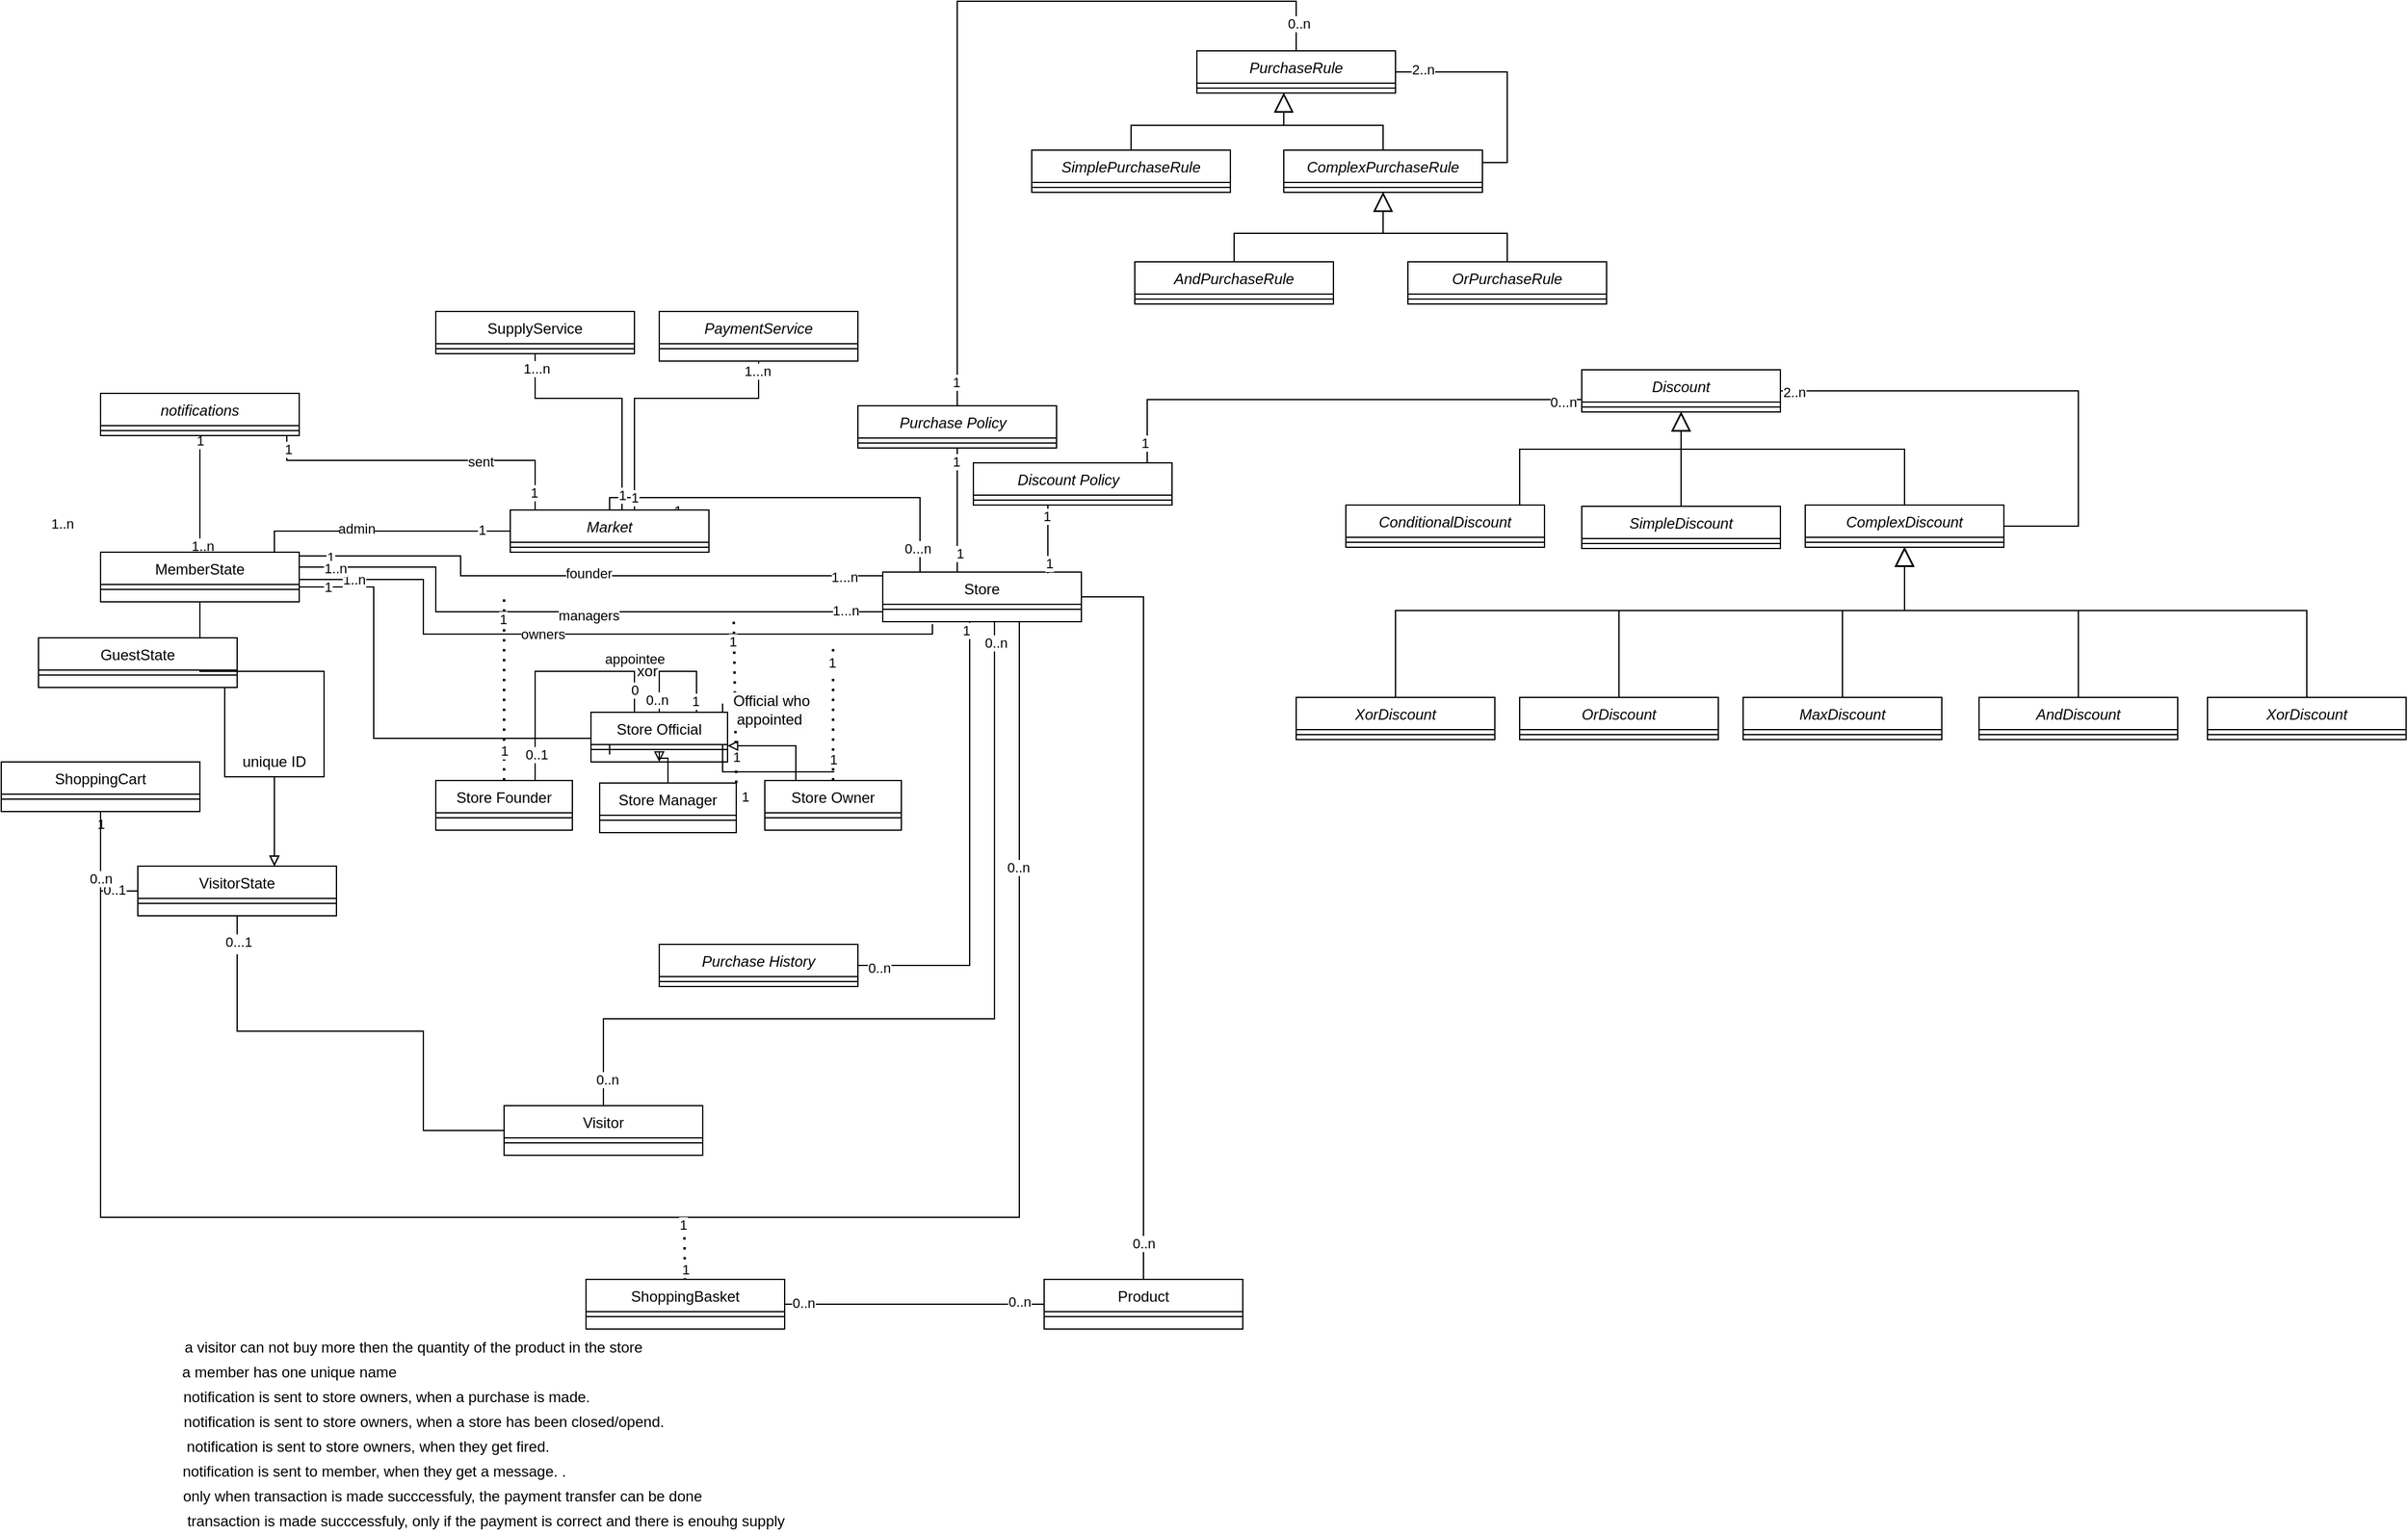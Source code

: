 <mxfile version="18.0.4" type="device"><diagram id="C5RBs43oDa-KdzZeNtuy" name="Page-1"><mxGraphModel dx="2310" dy="1939" grid="1" gridSize="10" guides="1" tooltips="1" connect="1" arrows="1" fold="1" page="1" pageScale="1" pageWidth="827" pageHeight="1169" math="0" shadow="0"><root><mxCell id="WIyWlLk6GJQsqaUBKTNV-0"/><mxCell id="WIyWlLk6GJQsqaUBKTNV-1" parent="WIyWlLk6GJQsqaUBKTNV-0"/><mxCell id="LpfdpN4ZtDPv81EZwWaa-68" style="edgeStyle=orthogonalEdgeStyle;rounded=0;orthogonalLoop=1;jettySize=auto;html=1;endArrow=none;endFill=0;" parent="WIyWlLk6GJQsqaUBKTNV-1" source="t-trRXYRD5QBNGOcRNdf-0" target="613wISZuIpZAEorDCF2N-21" edge="1"><mxGeometry relative="1" as="geometry"><Array as="points"><mxPoint x="-50" y="357"/><mxPoint x="-50" y="357"/></Array><mxPoint x="50" y="243" as="sourcePoint"/></mxGeometry></mxCell><mxCell id="LpfdpN4ZtDPv81EZwWaa-69" value="0..1" style="edgeLabel;html=1;align=center;verticalAlign=middle;resizable=0;points=[];" parent="LpfdpN4ZtDPv81EZwWaa-68" vertex="1" connectable="0"><mxGeometry x="-0.886" y="-1" relative="1" as="geometry"><mxPoint x="-14" as="offset"/></mxGeometry></mxCell><mxCell id="LpfdpN4ZtDPv81EZwWaa-114" value="1" style="edgeLabel;html=1;align=center;verticalAlign=middle;resizable=0;points=[];" parent="LpfdpN4ZtDPv81EZwWaa-68" vertex="1" connectable="0"><mxGeometry x="0.801" relative="1" as="geometry"><mxPoint as="offset"/></mxGeometry></mxCell><mxCell id="LpfdpN4ZtDPv81EZwWaa-122" style="edgeStyle=orthogonalEdgeStyle;rounded=0;orthogonalLoop=1;jettySize=auto;html=1;endArrow=none;endFill=0;" parent="WIyWlLk6GJQsqaUBKTNV-1" source="zkfFHV4jXpPFQw0GAbJ--6" target="zkfFHV4jXpPFQw0GAbJ--17" edge="1"><mxGeometry relative="1" as="geometry"><Array as="points"><mxPoint x="670" y="460"/></Array></mxGeometry></mxCell><mxCell id="LpfdpN4ZtDPv81EZwWaa-126" value="0..n" style="edgeLabel;html=1;align=center;verticalAlign=middle;resizable=0;points=[];" parent="LpfdpN4ZtDPv81EZwWaa-122" vertex="1" connectable="0"><mxGeometry x="-0.941" y="-3" relative="1" as="geometry"><mxPoint as="offset"/></mxGeometry></mxCell><mxCell id="LpfdpN4ZtDPv81EZwWaa-127" value="0..n" style="edgeLabel;html=1;align=center;verticalAlign=middle;resizable=0;points=[];" parent="LpfdpN4ZtDPv81EZwWaa-122" vertex="1" connectable="0"><mxGeometry x="0.952" y="-1" relative="1" as="geometry"><mxPoint as="offset"/></mxGeometry></mxCell><mxCell id="zkfFHV4jXpPFQw0GAbJ--6" value="Visitor" style="swimlane;fontStyle=0;align=center;verticalAlign=top;childLayout=stackLayout;horizontal=1;startSize=26;horizontalStack=0;resizeParent=1;resizeLast=0;collapsible=1;marginBottom=0;rounded=0;shadow=0;strokeWidth=1;" parent="WIyWlLk6GJQsqaUBKTNV-1" vertex="1"><mxGeometry x="275" y="530" width="160" height="40" as="geometry"><mxRectangle x="130" y="380" width="160" height="26" as="alternateBounds"/></mxGeometry></mxCell><mxCell id="zkfFHV4jXpPFQw0GAbJ--9" value="" style="line;html=1;strokeWidth=1;align=left;verticalAlign=middle;spacingTop=-1;spacingLeft=3;spacingRight=3;rotatable=0;labelPosition=right;points=[];portConstraint=eastwest;" parent="zkfFHV4jXpPFQw0GAbJ--6" vertex="1"><mxGeometry y="26" width="160" height="8" as="geometry"/></mxCell><mxCell id="LpfdpN4ZtDPv81EZwWaa-53" style="edgeStyle=orthogonalEdgeStyle;rounded=0;orthogonalLoop=1;jettySize=auto;html=1;endArrow=none;endFill=0;" parent="WIyWlLk6GJQsqaUBKTNV-1" edge="1"><mxGeometry relative="1" as="geometry"><Array as="points"><mxPoint x="240" y="103"/></Array><mxPoint x="580" y="103.0" as="sourcePoint"/><mxPoint x="110.0" y="87" as="targetPoint"/></mxGeometry></mxCell><mxCell id="LpfdpN4ZtDPv81EZwWaa-56" value="founder" style="edgeLabel;html=1;align=center;verticalAlign=middle;resizable=0;points=[];" parent="LpfdpN4ZtDPv81EZwWaa-53" vertex="1" connectable="0"><mxGeometry x="-0.022" y="-2" relative="1" as="geometry"><mxPoint as="offset"/></mxGeometry></mxCell><mxCell id="LpfdpN4ZtDPv81EZwWaa-98" value="1...n" style="edgeLabel;html=1;align=center;verticalAlign=middle;resizable=0;points=[];" parent="LpfdpN4ZtDPv81EZwWaa-53" vertex="1" connectable="0"><mxGeometry x="-0.87" y="1" relative="1" as="geometry"><mxPoint as="offset"/></mxGeometry></mxCell><mxCell id="LpfdpN4ZtDPv81EZwWaa-103" value="1" style="edgeLabel;html=1;align=center;verticalAlign=middle;resizable=0;points=[];" parent="LpfdpN4ZtDPv81EZwWaa-53" vertex="1" connectable="0"><mxGeometry x="0.898" y="1" relative="1" as="geometry"><mxPoint as="offset"/></mxGeometry></mxCell><mxCell id="LpfdpN4ZtDPv81EZwWaa-74" style="edgeStyle=orthogonalEdgeStyle;rounded=0;orthogonalLoop=1;jettySize=auto;html=1;endArrow=none;endFill=0;" parent="WIyWlLk6GJQsqaUBKTNV-1" source="zkfFHV4jXpPFQw0GAbJ--17" target="613wISZuIpZAEorDCF2N-2" edge="1"><mxGeometry relative="1" as="geometry"><Array as="points"><mxPoint x="790" y="120"/></Array></mxGeometry></mxCell><mxCell id="LpfdpN4ZtDPv81EZwWaa-82" value="0..n" style="edgeLabel;html=1;align=center;verticalAlign=middle;resizable=0;points=[];" parent="LpfdpN4ZtDPv81EZwWaa-74" vertex="1" connectable="0"><mxGeometry x="0.904" relative="1" as="geometry"><mxPoint as="offset"/></mxGeometry></mxCell><mxCell id="LpfdpN4ZtDPv81EZwWaa-83" value="1" style="edgeLabel;html=1;align=center;verticalAlign=middle;resizable=0;points=[];" parent="LpfdpN4ZtDPv81EZwWaa-74" vertex="1" connectable="0"><mxGeometry x="-0.874" relative="1" as="geometry"><mxPoint x="-309" y="161" as="offset"/></mxGeometry></mxCell><mxCell id="LpfdpN4ZtDPv81EZwWaa-90" style="edgeStyle=orthogonalEdgeStyle;rounded=0;orthogonalLoop=1;jettySize=auto;html=1;endArrow=none;endFill=0;" parent="WIyWlLk6GJQsqaUBKTNV-1" source="zkfFHV4jXpPFQw0GAbJ--17" target="LpfdpN4ZtDPv81EZwWaa-88" edge="1"><mxGeometry relative="1" as="geometry"><Array as="points"><mxPoint x="640" y="70"/><mxPoint x="640" y="70"/></Array></mxGeometry></mxCell><mxCell id="LpfdpN4ZtDPv81EZwWaa-94" value="1" style="edgeLabel;html=1;align=center;verticalAlign=middle;resizable=0;points=[];" parent="LpfdpN4ZtDPv81EZwWaa-90" vertex="1" connectable="0"><mxGeometry x="0.78" y="1" relative="1" as="geometry"><mxPoint as="offset"/></mxGeometry></mxCell><mxCell id="LpfdpN4ZtDPv81EZwWaa-95" value="1" style="edgeLabel;html=1;align=center;verticalAlign=middle;resizable=0;points=[];" parent="LpfdpN4ZtDPv81EZwWaa-90" vertex="1" connectable="0"><mxGeometry x="-0.687" y="-2" relative="1" as="geometry"><mxPoint as="offset"/></mxGeometry></mxCell><mxCell id="zkfFHV4jXpPFQw0GAbJ--17" value="Store" style="swimlane;fontStyle=0;align=center;verticalAlign=top;childLayout=stackLayout;horizontal=1;startSize=26;horizontalStack=0;resizeParent=1;resizeLast=0;collapsible=1;marginBottom=0;rounded=0;shadow=0;strokeWidth=1;" parent="WIyWlLk6GJQsqaUBKTNV-1" vertex="1"><mxGeometry x="580" y="100" width="160" height="40" as="geometry"><mxRectangle x="550" y="140" width="160" height="26" as="alternateBounds"/></mxGeometry></mxCell><mxCell id="zkfFHV4jXpPFQw0GAbJ--23" value="" style="line;html=1;strokeWidth=1;align=left;verticalAlign=middle;spacingTop=-1;spacingLeft=3;spacingRight=3;rotatable=0;labelPosition=right;points=[];portConstraint=eastwest;" parent="zkfFHV4jXpPFQw0GAbJ--17" vertex="1"><mxGeometry y="26" width="160" height="8" as="geometry"/></mxCell><mxCell id="zkfFHV4jXpPFQw0GAbJ--26" value="" style="endArrow=none;shadow=0;strokeWidth=1;rounded=0;endFill=0;edgeStyle=elbowEdgeStyle;elbow=vertical;" parent="WIyWlLk6GJQsqaUBKTNV-1" source="613wISZuIpZAEorDCF2N-30" target="zkfFHV4jXpPFQw0GAbJ--17" edge="1"><mxGeometry x="0.5" y="41" relative="1" as="geometry"><mxPoint x="450" y="40" as="sourcePoint"/><mxPoint x="600" y="80" as="targetPoint"/><mxPoint x="-40" y="32" as="offset"/><Array as="points"><mxPoint x="610" y="40"/><mxPoint x="500" y="40"/><mxPoint x="490" y="10"/></Array></mxGeometry></mxCell><mxCell id="zkfFHV4jXpPFQw0GAbJ--28" value="1" style="resizable=0;align=right;verticalAlign=bottom;labelBackgroundColor=none;fontSize=12;" parent="zkfFHV4jXpPFQw0GAbJ--26" connectable="0" vertex="1"><mxGeometry x="1" relative="1" as="geometry"><mxPoint x="-190" y="-40" as="offset"/></mxGeometry></mxCell><mxCell id="LpfdpN4ZtDPv81EZwWaa-86" value="0...n" style="edgeLabel;html=1;align=center;verticalAlign=middle;resizable=0;points=[];" parent="zkfFHV4jXpPFQw0GAbJ--26" vertex="1" connectable="0"><mxGeometry x="0.88" y="-2" relative="1" as="geometry"><mxPoint as="offset"/></mxGeometry></mxCell><mxCell id="613wISZuIpZAEorDCF2N-2" value="Product" style="swimlane;fontStyle=0;align=center;verticalAlign=top;childLayout=stackLayout;horizontal=1;startSize=26;horizontalStack=0;resizeParent=1;resizeLast=0;collapsible=1;marginBottom=0;rounded=0;shadow=0;strokeWidth=1;" parent="WIyWlLk6GJQsqaUBKTNV-1" vertex="1"><mxGeometry x="710" y="670" width="160" height="40" as="geometry"><mxRectangle x="340" y="380" width="170" height="26" as="alternateBounds"/></mxGeometry></mxCell><mxCell id="613wISZuIpZAEorDCF2N-3" value="" style="line;html=1;strokeWidth=1;align=left;verticalAlign=middle;spacingTop=-1;spacingLeft=3;spacingRight=3;rotatable=0;labelPosition=right;points=[];portConstraint=eastwest;" parent="613wISZuIpZAEorDCF2N-2" vertex="1"><mxGeometry y="26" width="160" height="8" as="geometry"/></mxCell><mxCell id="613wISZuIpZAEorDCF2N-9" value="SupplyService" style="swimlane;fontStyle=0;align=center;verticalAlign=top;childLayout=stackLayout;horizontal=1;startSize=26;horizontalStack=0;resizeParent=1;resizeLast=0;collapsible=1;marginBottom=0;rounded=0;shadow=0;strokeWidth=1;" parent="WIyWlLk6GJQsqaUBKTNV-1" vertex="1"><mxGeometry x="220" y="-110" width="160" height="34" as="geometry"><mxRectangle x="130" y="380" width="160" height="26" as="alternateBounds"/></mxGeometry></mxCell><mxCell id="613wISZuIpZAEorDCF2N-10" value="" style="line;html=1;strokeWidth=1;align=left;verticalAlign=middle;spacingTop=-1;spacingLeft=3;spacingRight=3;rotatable=0;labelPosition=right;points=[];portConstraint=eastwest;" parent="613wISZuIpZAEorDCF2N-9" vertex="1"><mxGeometry y="26" width="160" height="8" as="geometry"/></mxCell><mxCell id="613wISZuIpZAEorDCF2N-7" value="PaymentService" style="swimlane;fontStyle=2;align=center;verticalAlign=top;childLayout=stackLayout;horizontal=1;startSize=26;horizontalStack=0;resizeParent=1;resizeLast=0;collapsible=1;marginBottom=0;rounded=0;shadow=0;strokeWidth=1;" parent="WIyWlLk6GJQsqaUBKTNV-1" vertex="1"><mxGeometry x="400" y="-110" width="160" height="40" as="geometry"><mxRectangle x="130" y="380" width="160" height="26" as="alternateBounds"/></mxGeometry></mxCell><mxCell id="613wISZuIpZAEorDCF2N-8" value="" style="line;html=1;strokeWidth=1;align=left;verticalAlign=middle;spacingTop=-1;spacingLeft=3;spacingRight=3;rotatable=0;labelPosition=right;points=[];portConstraint=eastwest;" parent="613wISZuIpZAEorDCF2N-7" vertex="1"><mxGeometry y="26" width="160" height="8" as="geometry"/></mxCell><mxCell id="613wISZuIpZAEorDCF2N-21" value="ShoppingCart" style="swimlane;fontStyle=0;align=center;verticalAlign=top;childLayout=stackLayout;horizontal=1;startSize=26;horizontalStack=0;resizeParent=1;resizeLast=0;collapsible=1;marginBottom=0;rounded=0;shadow=0;strokeWidth=1;" parent="WIyWlLk6GJQsqaUBKTNV-1" vertex="1"><mxGeometry x="-130" y="253" width="160" height="40" as="geometry"><mxRectangle x="130" y="380" width="160" height="26" as="alternateBounds"/></mxGeometry></mxCell><mxCell id="613wISZuIpZAEorDCF2N-22" value="" style="line;html=1;strokeWidth=1;align=left;verticalAlign=middle;spacingTop=-1;spacingLeft=3;spacingRight=3;rotatable=0;labelPosition=right;points=[];portConstraint=eastwest;" parent="613wISZuIpZAEorDCF2N-21" vertex="1"><mxGeometry y="26" width="160" height="8" as="geometry"/></mxCell><mxCell id="LpfdpN4ZtDPv81EZwWaa-63" style="edgeStyle=orthogonalEdgeStyle;rounded=0;orthogonalLoop=1;jettySize=auto;html=1;endArrow=none;endFill=0;" parent="WIyWlLk6GJQsqaUBKTNV-1" source="613wISZuIpZAEorDCF2N-21" edge="1"><mxGeometry relative="1" as="geometry"><mxPoint x="720" y="140" as="targetPoint"/><Array as="points"><mxPoint x="-50" y="620"/><mxPoint x="690" y="620"/><mxPoint x="690" y="140"/></Array></mxGeometry></mxCell><mxCell id="LpfdpN4ZtDPv81EZwWaa-77" value="&lt;span style=&quot;color: rgba(0 , 0 , 0 , 0) ; font-family: monospace ; font-size: 0px ; background-color: rgb(248 , 249 , 250)&quot;&gt;%3CmxGraphModel%3E%3Croot%3E%3CmxCell%20id%3D%220%22%2F%3E%3CmxCell%20id%3D%221%22%20parent%3D%220%22%2F%3E%3CmxCell%20id%3D%222%22%20value%3D%220..n%22%20style%3D%22resizable%3D0%3Balign%3Dleft%3BverticalAlign%3Dbottom%3BlabelBackgroundColor%3Dnone%3BfontSize%3D12%3B%22%20connectable%3D%220%22%20vertex%3D%221%22%20parent%3D%221%22%3E%3CmxGeometry%20x%3D%22621%22%20y%3D%22100%22%20as%3D%22geometry%22%2F%3E%3C%2FmxCell%3E%3C%2Froot%3E%3C%2FmxGraphModel%3E0&lt;/span&gt;" style="edgeLabel;html=1;align=center;verticalAlign=middle;resizable=0;points=[];" parent="LpfdpN4ZtDPv81EZwWaa-63" vertex="1" connectable="0"><mxGeometry x="-0.936" y="-1" relative="1" as="geometry"><mxPoint as="offset"/></mxGeometry></mxCell><mxCell id="LpfdpN4ZtDPv81EZwWaa-78" value="0..n" style="edgeLabel;html=1;align=center;verticalAlign=middle;resizable=0;points=[];" parent="LpfdpN4ZtDPv81EZwWaa-63" vertex="1" connectable="0"><mxGeometry x="-0.932" relative="1" as="geometry"><mxPoint as="offset"/></mxGeometry></mxCell><mxCell id="LpfdpN4ZtDPv81EZwWaa-79" value="0..n" style="edgeLabel;html=1;align=center;verticalAlign=middle;resizable=0;points=[];" parent="LpfdpN4ZtDPv81EZwWaa-63" vertex="1" connectable="0"><mxGeometry x="0.711" y="1" relative="1" as="geometry"><mxPoint as="offset"/></mxGeometry></mxCell><mxCell id="zdKHcdyFQikUk12bziYH-215" style="edgeStyle=orthogonalEdgeStyle;rounded=0;orthogonalLoop=1;jettySize=auto;html=1;endArrow=none;endFill=0;strokeWidth=1;" edge="1" parent="WIyWlLk6GJQsqaUBKTNV-1" source="613wISZuIpZAEorDCF2N-23" target="613wISZuIpZAEorDCF2N-2"><mxGeometry relative="1" as="geometry"><Array as="points"/></mxGeometry></mxCell><mxCell id="zdKHcdyFQikUk12bziYH-216" value="0..n" style="edgeLabel;html=1;align=center;verticalAlign=middle;resizable=0;points=[];" vertex="1" connectable="0" parent="zdKHcdyFQikUk12bziYH-215"><mxGeometry x="0.804" y="2" relative="1" as="geometry"><mxPoint as="offset"/></mxGeometry></mxCell><mxCell id="zdKHcdyFQikUk12bziYH-217" value="0..n" style="edgeLabel;html=1;align=center;verticalAlign=middle;resizable=0;points=[];" vertex="1" connectable="0" parent="zdKHcdyFQikUk12bziYH-215"><mxGeometry x="-0.859" y="1" relative="1" as="geometry"><mxPoint as="offset"/></mxGeometry></mxCell><mxCell id="613wISZuIpZAEorDCF2N-23" value="ShoppingBasket" style="swimlane;fontStyle=0;align=center;verticalAlign=top;childLayout=stackLayout;horizontal=1;startSize=26;horizontalStack=0;resizeParent=1;resizeLast=0;collapsible=1;marginBottom=0;rounded=0;shadow=0;strokeWidth=1;" parent="WIyWlLk6GJQsqaUBKTNV-1" vertex="1"><mxGeometry x="341" y="670" width="160" height="40" as="geometry"><mxRectangle x="130" y="380" width="160" height="26" as="alternateBounds"/></mxGeometry></mxCell><mxCell id="613wISZuIpZAEorDCF2N-24" value="" style="line;html=1;strokeWidth=1;align=left;verticalAlign=middle;spacingTop=-1;spacingLeft=3;spacingRight=3;rotatable=0;labelPosition=right;points=[];portConstraint=eastwest;" parent="613wISZuIpZAEorDCF2N-23" vertex="1"><mxGeometry y="26" width="160" height="8" as="geometry"/></mxCell><mxCell id="LpfdpN4ZtDPv81EZwWaa-55" style="edgeStyle=orthogonalEdgeStyle;rounded=0;orthogonalLoop=1;jettySize=auto;html=1;endArrow=none;endFill=0;" parent="WIyWlLk6GJQsqaUBKTNV-1" source="613wISZuIpZAEorDCF2N-30" target="LpfdpN4ZtDPv81EZwWaa-0" edge="1"><mxGeometry relative="1" as="geometry"><Array as="points"><mxPoint x="90" y="67"/></Array></mxGeometry></mxCell><mxCell id="LpfdpN4ZtDPv81EZwWaa-105" value="1..n" style="edgeLabel;html=1;align=center;verticalAlign=middle;resizable=0;points=[];" parent="LpfdpN4ZtDPv81EZwWaa-55" vertex="1" connectable="0"><mxGeometry x="0.754" y="1" relative="1" as="geometry"><mxPoint x="-180" y="-7" as="offset"/></mxGeometry></mxCell><mxCell id="LpfdpN4ZtDPv81EZwWaa-113" value="1" style="edgeLabel;html=1;align=center;verticalAlign=middle;resizable=0;points=[];" parent="LpfdpN4ZtDPv81EZwWaa-55" vertex="1" connectable="0"><mxGeometry x="-0.78" y="-1" relative="1" as="geometry"><mxPoint as="offset"/></mxGeometry></mxCell><mxCell id="zdKHcdyFQikUk12bziYH-74" value="&lt;span style=&quot;color: rgba(0, 0, 0, 0); font-family: monospace; font-size: 0px; text-align: start; background-color: rgb(248, 249, 250);&quot;&gt;%3CmxGraphModel%3E%3Croot%3E%3CmxCell%20id%3D%220%22%2F%3E%3CmxCell%20id%3D%221%22%20parent%3D%220%22%2F%3E%3CmxCell%20id%3D%222%22%20value%3D%22admin%22%20style%3D%22edgeLabel%3Bhtml%3D1%3Balign%3Dcenter%3BverticalAlign%3Dmiddle%3Bresizable%3D0%3Bpoints%3D%5B%5D%3B%22%20vertex%3D%221%22%20connectable%3D%220%22%20parent%3D%221%22%3E%3CmxGeometry%20x%3D%22480%22%20y%3D%22309.095%22%20as%3D%22geometry%22%2F%3E%3C%2FmxCell%3E%3C%2Froot%3E%3C%2FmxGraphModel%3Eadfas&lt;/span&gt;" style="edgeLabel;html=1;align=center;verticalAlign=middle;resizable=0;points=[];" vertex="1" connectable="0" parent="LpfdpN4ZtDPv81EZwWaa-55"><mxGeometry x="0.047" y="-1" relative="1" as="geometry"><mxPoint as="offset"/></mxGeometry></mxCell><mxCell id="zdKHcdyFQikUk12bziYH-75" value="admin" style="edgeLabel;html=1;align=center;verticalAlign=middle;resizable=0;points=[];" vertex="1" connectable="0" parent="LpfdpN4ZtDPv81EZwWaa-55"><mxGeometry x="0.204" y="-2" relative="1" as="geometry"><mxPoint as="offset"/></mxGeometry></mxCell><mxCell id="613wISZuIpZAEorDCF2N-30" value="Market" style="swimlane;fontStyle=2;align=center;verticalAlign=top;childLayout=stackLayout;horizontal=1;startSize=26;horizontalStack=0;resizeParent=1;resizeLast=0;collapsible=1;marginBottom=0;rounded=0;shadow=0;strokeWidth=1;" parent="WIyWlLk6GJQsqaUBKTNV-1" vertex="1"><mxGeometry x="280" y="50" width="160" height="34" as="geometry"><mxRectangle x="230" y="140" width="160" height="26" as="alternateBounds"/></mxGeometry></mxCell><mxCell id="613wISZuIpZAEorDCF2N-31" value="" style="line;html=1;strokeWidth=1;align=left;verticalAlign=middle;spacingTop=-1;spacingLeft=3;spacingRight=3;rotatable=0;labelPosition=right;points=[];portConstraint=eastwest;" parent="613wISZuIpZAEorDCF2N-30" vertex="1"><mxGeometry y="26" width="160" height="8" as="geometry"/></mxCell><mxCell id="613wISZuIpZAEorDCF2N-48" value="" style="edgeStyle=orthogonalEdgeStyle;rounded=0;orthogonalLoop=1;jettySize=auto;html=1;endArrow=none;endFill=0;startArrow=none;startFill=0;startSize=14;" parent="WIyWlLk6GJQsqaUBKTNV-1" source="613wISZuIpZAEorDCF2N-30" target="613wISZuIpZAEorDCF2N-9" edge="1"><mxGeometry relative="1" as="geometry"><mxPoint x="310" y="54" as="sourcePoint"/><mxPoint x="200" y="54" as="targetPoint"/><Array as="points"><mxPoint x="370" y="-40"/><mxPoint x="300" y="-40"/></Array></mxGeometry></mxCell><mxCell id="LpfdpN4ZtDPv81EZwWaa-110" value="1...n" style="edgeLabel;html=1;align=center;verticalAlign=middle;resizable=0;points=[];" parent="613wISZuIpZAEorDCF2N-48" vertex="1" connectable="0"><mxGeometry x="0.88" y="-1" relative="1" as="geometry"><mxPoint as="offset"/></mxGeometry></mxCell><mxCell id="LpfdpN4ZtDPv81EZwWaa-111" value="1" style="edgeLabel;html=1;align=center;verticalAlign=middle;resizable=0;points=[];" parent="613wISZuIpZAEorDCF2N-48" vertex="1" connectable="0"><mxGeometry x="-0.877" relative="1" as="geometry"><mxPoint as="offset"/></mxGeometry></mxCell><mxCell id="613wISZuIpZAEorDCF2N-49" value="" style="edgeStyle=orthogonalEdgeStyle;rounded=0;orthogonalLoop=1;jettySize=auto;html=1;endArrow=none;endFill=0;startArrow=none;startFill=0;startSize=14;" parent="WIyWlLk6GJQsqaUBKTNV-1" source="613wISZuIpZAEorDCF2N-30" target="613wISZuIpZAEorDCF2N-7" edge="1"><mxGeometry relative="1" as="geometry"><mxPoint x="380" y="40" as="sourcePoint"/><mxPoint x="280" y="-66" as="targetPoint"/><Array as="points"><mxPoint x="380" y="-40"/><mxPoint x="480" y="-40"/></Array></mxGeometry></mxCell><mxCell id="LpfdpN4ZtDPv81EZwWaa-109" value="1...n" style="edgeLabel;html=1;align=center;verticalAlign=middle;resizable=0;points=[];" parent="613wISZuIpZAEorDCF2N-49" vertex="1" connectable="0"><mxGeometry x="0.926" y="1" relative="1" as="geometry"><mxPoint as="offset"/></mxGeometry></mxCell><mxCell id="LpfdpN4ZtDPv81EZwWaa-112" value="1" style="edgeLabel;html=1;align=center;verticalAlign=middle;resizable=0;points=[];" parent="613wISZuIpZAEorDCF2N-49" vertex="1" connectable="0"><mxGeometry x="-0.903" relative="1" as="geometry"><mxPoint as="offset"/></mxGeometry></mxCell><mxCell id="LpfdpN4ZtDPv81EZwWaa-59" style="edgeStyle=orthogonalEdgeStyle;rounded=0;orthogonalLoop=1;jettySize=auto;html=1;endArrow=none;endFill=0;" parent="WIyWlLk6GJQsqaUBKTNV-1" edge="1"><mxGeometry relative="1" as="geometry"><Array as="points"><mxPoint x="170" y="112"/><mxPoint x="170" y="234"/><mxPoint x="360" y="234"/></Array><mxPoint x="360" y="247.0" as="targetPoint"/><mxPoint x="110.0" y="112" as="sourcePoint"/></mxGeometry></mxCell><mxCell id="LpfdpN4ZtDPv81EZwWaa-104" value="1" style="edgeLabel;html=1;align=center;verticalAlign=middle;resizable=0;points=[];" parent="LpfdpN4ZtDPv81EZwWaa-59" vertex="1" connectable="0"><mxGeometry x="-0.88" relative="1" as="geometry"><mxPoint as="offset"/></mxGeometry></mxCell><mxCell id="LpfdpN4ZtDPv81EZwWaa-106" value="1" style="edgeLabel;html=1;align=center;verticalAlign=middle;resizable=0;points=[];" parent="LpfdpN4ZtDPv81EZwWaa-59" vertex="1" connectable="0"><mxGeometry x="0.892" relative="1" as="geometry"><mxPoint as="offset"/></mxGeometry></mxCell><mxCell id="t-trRXYRD5QBNGOcRNdf-3" style="edgeStyle=orthogonalEdgeStyle;rounded=0;orthogonalLoop=1;jettySize=auto;html=1;endArrow=block;endFill=0;" parent="WIyWlLk6GJQsqaUBKTNV-1" source="LpfdpN4ZtDPv81EZwWaa-0" target="t-trRXYRD5QBNGOcRNdf-0" edge="1"><mxGeometry relative="1" as="geometry"><Array as="points"><mxPoint x="130" y="180"/><mxPoint x="130" y="265"/><mxPoint x="90" y="265"/></Array><mxPoint x="130" y="193" as="sourcePoint"/></mxGeometry></mxCell><mxCell id="jZ7Zau1gptzqXaQT47wi-0" style="edgeStyle=orthogonalEdgeStyle;rounded=0;orthogonalLoop=1;jettySize=auto;html=1;endArrow=none;endFill=0;" parent="WIyWlLk6GJQsqaUBKTNV-1" edge="1"><mxGeometry relative="1" as="geometry"><Array as="points"><mxPoint x="210" y="106"/><mxPoint x="210" y="150"/><mxPoint x="620" y="150"/></Array><mxPoint x="110.0" y="106" as="sourcePoint"/><mxPoint x="620" y="142" as="targetPoint"/></mxGeometry></mxCell><mxCell id="zdKHcdyFQikUk12bziYH-23" value="owners" style="edgeLabel;html=1;align=center;verticalAlign=middle;resizable=0;points=[];" vertex="1" connectable="0" parent="jZ7Zau1gptzqXaQT47wi-0"><mxGeometry x="-0.147" relative="1" as="geometry"><mxPoint as="offset"/></mxGeometry></mxCell><mxCell id="zdKHcdyFQikUk12bziYH-68" value="1..n" style="edgeLabel;html=1;align=center;verticalAlign=middle;resizable=0;points=[];" vertex="1" connectable="0" parent="jZ7Zau1gptzqXaQT47wi-0"><mxGeometry x="-0.843" relative="1" as="geometry"><mxPoint as="offset"/></mxGeometry></mxCell><mxCell id="zdKHcdyFQikUk12bziYH-30" style="edgeStyle=orthogonalEdgeStyle;rounded=0;orthogonalLoop=1;jettySize=auto;html=1;endArrow=none;endFill=0;" edge="1" parent="WIyWlLk6GJQsqaUBKTNV-1"><mxGeometry relative="1" as="geometry"><mxPoint x="110.0" y="96" as="sourcePoint"/><mxPoint x="580" y="132" as="targetPoint"/><Array as="points"><mxPoint x="220" y="96"/><mxPoint x="220" y="132"/></Array></mxGeometry></mxCell><mxCell id="zdKHcdyFQikUk12bziYH-32" value="managers" style="edgeLabel;html=1;align=center;verticalAlign=middle;resizable=0;points=[];" vertex="1" connectable="0" parent="zdKHcdyFQikUk12bziYH-30"><mxGeometry x="0.061" y="-3" relative="1" as="geometry"><mxPoint as="offset"/></mxGeometry></mxCell><mxCell id="zdKHcdyFQikUk12bziYH-69" value="1..n" style="edgeLabel;html=1;align=center;verticalAlign=middle;resizable=0;points=[];" vertex="1" connectable="0" parent="zdKHcdyFQikUk12bziYH-30"><mxGeometry x="-0.886" y="-1" relative="1" as="geometry"><mxPoint as="offset"/></mxGeometry></mxCell><mxCell id="zdKHcdyFQikUk12bziYH-59" style="edgeStyle=orthogonalEdgeStyle;rounded=0;orthogonalLoop=1;jettySize=auto;html=1;endArrow=none;endFill=0;strokeWidth=1;" edge="1" parent="WIyWlLk6GJQsqaUBKTNV-1" source="LpfdpN4ZtDPv81EZwWaa-0" target="zdKHcdyFQikUk12bziYH-53"><mxGeometry relative="1" as="geometry"/></mxCell><mxCell id="zdKHcdyFQikUk12bziYH-60" value="1" style="edgeLabel;html=1;align=center;verticalAlign=middle;resizable=0;points=[];" vertex="1" connectable="0" parent="zdKHcdyFQikUk12bziYH-59"><mxGeometry x="0.916" relative="1" as="geometry"><mxPoint as="offset"/></mxGeometry></mxCell><mxCell id="zdKHcdyFQikUk12bziYH-61" value="1..n" style="edgeLabel;html=1;align=center;verticalAlign=middle;resizable=0;points=[];" vertex="1" connectable="0" parent="zdKHcdyFQikUk12bziYH-59"><mxGeometry x="-0.881" y="-2" relative="1" as="geometry"><mxPoint as="offset"/></mxGeometry></mxCell><mxCell id="LpfdpN4ZtDPv81EZwWaa-0" value="MemberState" style="swimlane;fontStyle=0;align=center;verticalAlign=top;childLayout=stackLayout;horizontal=1;startSize=26;horizontalStack=0;resizeParent=1;resizeLast=0;collapsible=1;marginBottom=0;rounded=0;shadow=0;strokeWidth=1;" parent="WIyWlLk6GJQsqaUBKTNV-1" vertex="1"><mxGeometry x="-50" y="84" width="160" height="40" as="geometry"><mxRectangle x="130" y="380" width="160" height="26" as="alternateBounds"/></mxGeometry></mxCell><mxCell id="LpfdpN4ZtDPv81EZwWaa-1" value="" style="line;html=1;strokeWidth=1;align=left;verticalAlign=middle;spacingTop=-1;spacingLeft=3;spacingRight=3;rotatable=0;labelPosition=right;points=[];portConstraint=eastwest;" parent="LpfdpN4ZtDPv81EZwWaa-0" vertex="1"><mxGeometry y="26" width="160" height="8" as="geometry"/></mxCell><mxCell id="LpfdpN4ZtDPv81EZwWaa-18" value="" style="endArrow=none;dashed=1;html=1;dashPattern=1 3;strokeWidth=2;rounded=0;exitX=1;exitY=0;exitDx=0;exitDy=0;" parent="WIyWlLk6GJQsqaUBKTNV-1" edge="1" source="zdKHcdyFQikUk12bziYH-24"><mxGeometry width="50" height="50" relative="1" as="geometry"><mxPoint x="550" y="240" as="sourcePoint"/><mxPoint x="460" y="140" as="targetPoint"/></mxGeometry></mxCell><mxCell id="LpfdpN4ZtDPv81EZwWaa-100" value="1" style="edgeLabel;html=1;align=center;verticalAlign=middle;resizable=0;points=[];" parent="LpfdpN4ZtDPv81EZwWaa-18" vertex="1" connectable="0"><mxGeometry x="0.764" y="1" relative="1" as="geometry"><mxPoint as="offset"/></mxGeometry></mxCell><mxCell id="LpfdpN4ZtDPv81EZwWaa-101" value="1" style="edgeLabel;html=1;align=center;verticalAlign=middle;resizable=0;points=[];" parent="LpfdpN4ZtDPv81EZwWaa-18" vertex="1" connectable="0"><mxGeometry x="-0.676" relative="1" as="geometry"><mxPoint as="offset"/></mxGeometry></mxCell><mxCell id="LpfdpN4ZtDPv81EZwWaa-25" style="edgeStyle=orthogonalEdgeStyle;rounded=0;orthogonalLoop=1;jettySize=auto;html=1;exitX=0.5;exitY=1;exitDx=0;exitDy=0;" parent="WIyWlLk6GJQsqaUBKTNV-1" edge="1"><mxGeometry relative="1" as="geometry"><mxPoint x="460" y="240" as="sourcePoint"/><mxPoint x="460" y="240" as="targetPoint"/></mxGeometry></mxCell><mxCell id="LpfdpN4ZtDPv81EZwWaa-88" value="Purchase Policy  " style="swimlane;fontStyle=2;align=center;verticalAlign=top;childLayout=stackLayout;horizontal=1;startSize=26;horizontalStack=0;resizeParent=1;resizeLast=0;collapsible=1;marginBottom=0;rounded=0;shadow=0;strokeWidth=1;" parent="WIyWlLk6GJQsqaUBKTNV-1" vertex="1"><mxGeometry x="560" y="-34" width="160" height="34" as="geometry"><mxRectangle x="230" y="140" width="160" height="26" as="alternateBounds"/></mxGeometry></mxCell><mxCell id="LpfdpN4ZtDPv81EZwWaa-89" value="" style="line;html=1;strokeWidth=1;align=left;verticalAlign=middle;spacingTop=-1;spacingLeft=3;spacingRight=3;rotatable=0;labelPosition=right;points=[];portConstraint=eastwest;" parent="LpfdpN4ZtDPv81EZwWaa-88" vertex="1"><mxGeometry y="26" width="160" height="8" as="geometry"/></mxCell><mxCell id="LpfdpN4ZtDPv81EZwWaa-148" style="edgeStyle=orthogonalEdgeStyle;rounded=0;orthogonalLoop=1;jettySize=auto;html=1;endArrow=none;endFill=0;" parent="WIyWlLk6GJQsqaUBKTNV-1" edge="1"><mxGeometry relative="1" as="geometry"><mxPoint x="657" y="140" as="targetPoint"/><mxPoint x="557" y="417.048" as="sourcePoint"/><Array as="points"><mxPoint x="650" y="417"/><mxPoint x="650" y="140"/></Array></mxGeometry></mxCell><mxCell id="LpfdpN4ZtDPv81EZwWaa-149" value="1...n" style="edgeLabel;html=1;align=center;verticalAlign=middle;resizable=0;points=[];" parent="LpfdpN4ZtDPv81EZwWaa-148" vertex="1" connectable="0"><mxGeometry x="0.837" y="-1" relative="1" as="geometry"><mxPoint x="-101" y="-33" as="offset"/></mxGeometry></mxCell><mxCell id="LpfdpN4ZtDPv81EZwWaa-150" value="0..n" style="edgeLabel;html=1;align=center;verticalAlign=middle;resizable=0;points=[];" parent="LpfdpN4ZtDPv81EZwWaa-148" vertex="1" connectable="0"><mxGeometry x="-0.893" y="-2" relative="1" as="geometry"><mxPoint as="offset"/></mxGeometry></mxCell><mxCell id="zdKHcdyFQikUk12bziYH-62" value="1" style="edgeLabel;html=1;align=center;verticalAlign=middle;resizable=0;points=[];" vertex="1" connectable="0" parent="LpfdpN4ZtDPv81EZwWaa-148"><mxGeometry x="0.928" y="3" relative="1" as="geometry"><mxPoint as="offset"/></mxGeometry></mxCell><mxCell id="LpfdpN4ZtDPv81EZwWaa-115" value="Purchase History" style="swimlane;fontStyle=2;align=center;verticalAlign=top;childLayout=stackLayout;horizontal=1;startSize=26;horizontalStack=0;resizeParent=1;resizeLast=0;collapsible=1;marginBottom=0;rounded=0;shadow=0;strokeWidth=1;" parent="WIyWlLk6GJQsqaUBKTNV-1" vertex="1"><mxGeometry x="400" y="400" width="160" height="34" as="geometry"><mxRectangle x="230" y="140" width="160" height="26" as="alternateBounds"/></mxGeometry></mxCell><mxCell id="LpfdpN4ZtDPv81EZwWaa-116" value="" style="line;html=1;strokeWidth=1;align=left;verticalAlign=middle;spacingTop=-1;spacingLeft=3;spacingRight=3;rotatable=0;labelPosition=right;points=[];portConstraint=eastwest;" parent="LpfdpN4ZtDPv81EZwWaa-115" vertex="1"><mxGeometry y="26" width="160" height="8" as="geometry"/></mxCell><mxCell id="LpfdpN4ZtDPv81EZwWaa-153" value="Market" style="swimlane;fontStyle=2;align=center;verticalAlign=top;childLayout=stackLayout;horizontal=1;startSize=26;horizontalStack=0;resizeParent=1;resizeLast=0;collapsible=1;marginBottom=0;rounded=0;shadow=0;strokeWidth=1;" parent="WIyWlLk6GJQsqaUBKTNV-1" vertex="1"><mxGeometry x="280" y="50" width="160" height="34" as="geometry"><mxRectangle x="230" y="140" width="160" height="26" as="alternateBounds"/></mxGeometry></mxCell><mxCell id="LpfdpN4ZtDPv81EZwWaa-154" value="" style="line;html=1;strokeWidth=1;align=left;verticalAlign=middle;spacingTop=-1;spacingLeft=3;spacingRight=3;rotatable=0;labelPosition=right;points=[];portConstraint=eastwest;" parent="LpfdpN4ZtDPv81EZwWaa-153" vertex="1"><mxGeometry y="26" width="160" height="8" as="geometry"/></mxCell><mxCell id="LpfdpN4ZtDPv81EZwWaa-166" value="notification is sent to store owners, when a purchase is made." style="text;html=1;align=center;verticalAlign=middle;resizable=0;points=[];autosize=1;strokeColor=none;fillColor=none;" parent="WIyWlLk6GJQsqaUBKTNV-1" vertex="1"><mxGeometry x="10" y="755" width="340" height="20" as="geometry"/></mxCell><mxCell id="LpfdpN4ZtDPv81EZwWaa-167" value="notification is sent to store owners, when a store has been closed/opend." style="text;html=1;align=center;verticalAlign=middle;resizable=0;points=[];autosize=1;strokeColor=none;fillColor=none;" parent="WIyWlLk6GJQsqaUBKTNV-1" vertex="1"><mxGeometry x="10" y="775" width="400" height="20" as="geometry"/></mxCell><mxCell id="LpfdpN4ZtDPv81EZwWaa-168" value="notification is sent to store owners, when they get fired." style="text;html=1;align=center;verticalAlign=middle;resizable=0;points=[];autosize=1;strokeColor=none;fillColor=none;" parent="WIyWlLk6GJQsqaUBKTNV-1" vertex="1"><mxGeometry x="10" y="795" width="310" height="20" as="geometry"/></mxCell><mxCell id="LpfdpN4ZtDPv81EZwWaa-169" value="notification is sent to member, when they get a message. ." style="text;html=1;align=center;verticalAlign=middle;resizable=0;points=[];autosize=1;strokeColor=none;fillColor=none;" parent="WIyWlLk6GJQsqaUBKTNV-1" vertex="1"><mxGeometry x="10" y="815" width="320" height="20" as="geometry"/></mxCell><mxCell id="t-trRXYRD5QBNGOcRNdf-2" style="edgeStyle=orthogonalEdgeStyle;rounded=0;orthogonalLoop=1;jettySize=auto;html=1;endArrow=block;endFill=0;" parent="WIyWlLk6GJQsqaUBKTNV-1" source="7TbjuN-8Q1pasDz8pCFr-0" target="t-trRXYRD5QBNGOcRNdf-0" edge="1"><mxGeometry relative="1" as="geometry"><Array as="points"><mxPoint x="50" y="265"/><mxPoint x="90" y="265"/></Array></mxGeometry></mxCell><mxCell id="7TbjuN-8Q1pasDz8pCFr-0" value="GuestState" style="swimlane;fontStyle=0;align=center;verticalAlign=top;childLayout=stackLayout;horizontal=1;startSize=26;horizontalStack=0;resizeParent=1;resizeLast=0;collapsible=1;marginBottom=0;rounded=0;shadow=0;strokeWidth=1;" parent="WIyWlLk6GJQsqaUBKTNV-1" vertex="1"><mxGeometry x="-100" y="153" width="160" height="40" as="geometry"><mxRectangle x="130" y="380" width="160" height="26" as="alternateBounds"/></mxGeometry></mxCell><mxCell id="7TbjuN-8Q1pasDz8pCFr-1" value="" style="line;html=1;strokeWidth=1;align=left;verticalAlign=middle;spacingTop=-1;spacingLeft=3;spacingRight=3;rotatable=0;labelPosition=right;points=[];portConstraint=eastwest;" parent="7TbjuN-8Q1pasDz8pCFr-0" vertex="1"><mxGeometry y="26" width="160" height="8" as="geometry"/></mxCell><mxCell id="7TbjuN-8Q1pasDz8pCFr-7" style="edgeStyle=orthogonalEdgeStyle;rounded=0;orthogonalLoop=1;jettySize=auto;html=1;endArrow=none;endFill=0;" parent="WIyWlLk6GJQsqaUBKTNV-1" source="t-trRXYRD5QBNGOcRNdf-0" target="zkfFHV4jXpPFQw0GAbJ--6" edge="1"><mxGeometry relative="1" as="geometry"><Array as="points"><mxPoint x="210" y="470"/></Array><mxPoint x="210.059" y="290" as="sourcePoint"/><mxPoint x="290" y="480.059" as="targetPoint"/></mxGeometry></mxCell><mxCell id="7TbjuN-8Q1pasDz8pCFr-8" value="1" style="edgeLabel;html=1;align=center;verticalAlign=middle;resizable=0;points=[];" parent="7TbjuN-8Q1pasDz8pCFr-7" vertex="1" connectable="0"><mxGeometry x="-0.88" y="-3" relative="1" as="geometry"><mxPoint as="offset"/></mxGeometry></mxCell><mxCell id="7TbjuN-8Q1pasDz8pCFr-10" value="0...1" style="edgeLabel;html=1;align=center;verticalAlign=middle;resizable=0;points=[];" parent="7TbjuN-8Q1pasDz8pCFr-7" vertex="1" connectable="0"><mxGeometry x="-0.894" y="1" relative="1" as="geometry"><mxPoint as="offset"/></mxGeometry></mxCell><mxCell id="t-trRXYRD5QBNGOcRNdf-0" value="VisitorState" style="swimlane;fontStyle=0;align=center;verticalAlign=top;childLayout=stackLayout;horizontal=1;startSize=26;horizontalStack=0;resizeParent=1;resizeLast=0;collapsible=1;marginBottom=0;rounded=0;shadow=0;strokeWidth=1;" parent="WIyWlLk6GJQsqaUBKTNV-1" vertex="1"><mxGeometry x="-20" y="337" width="160" height="40" as="geometry"><mxRectangle x="130" y="380" width="160" height="26" as="alternateBounds"/></mxGeometry></mxCell><mxCell id="t-trRXYRD5QBNGOcRNdf-1" value="" style="line;html=1;strokeWidth=1;align=left;verticalAlign=middle;spacingTop=-1;spacingLeft=3;spacingRight=3;rotatable=0;labelPosition=right;points=[];portConstraint=eastwest;" parent="t-trRXYRD5QBNGOcRNdf-0" vertex="1"><mxGeometry y="26" width="160" height="8" as="geometry"/></mxCell><mxCell id="lwewZX6a_y_u1r258Zon-0" value="a member has one unique name&amp;nbsp;&amp;nbsp;" style="text;html=1;align=center;verticalAlign=middle;resizable=0;points=[];autosize=1;strokeColor=none;fillColor=none;hachureGap=4;" parent="WIyWlLk6GJQsqaUBKTNV-1" vertex="1"><mxGeometry x="10" y="735" width="190" height="20" as="geometry"/></mxCell><mxCell id="lwewZX6a_y_u1r258Zon-16" style="edgeStyle=orthogonalEdgeStyle;rounded=0;orthogonalLoop=1;jettySize=auto;html=1;endArrow=none;endFill=0;" parent="WIyWlLk6GJQsqaUBKTNV-1" edge="1"><mxGeometry relative="1" as="geometry"><Array as="points"><mxPoint x="451" y="261"/></Array><mxPoint x="541" y="261.0" as="sourcePoint"/><mxPoint x="451.0" y="206" as="targetPoint"/></mxGeometry></mxCell><mxCell id="lwewZX6a_y_u1r258Zon-17" value="1" style="edgeLabel;html=1;align=center;verticalAlign=middle;resizable=0;points=[];" parent="lwewZX6a_y_u1r258Zon-16" vertex="1" connectable="0"><mxGeometry x="0.665" y="1" relative="1" as="geometry"><mxPoint as="offset"/></mxGeometry></mxCell><mxCell id="k_1OkkitkilABbU6vjzm-0" value="unique ID" style="text;html=1;strokeColor=none;fillColor=none;align=center;verticalAlign=middle;whiteSpace=wrap;rounded=0;" parent="WIyWlLk6GJQsqaUBKTNV-1" vertex="1"><mxGeometry x="60" y="238" width="60" height="30" as="geometry"/></mxCell><mxCell id="k_1OkkitkilABbU6vjzm-1" value="a visitor can not buy more then the quantity of the product in the store&amp;nbsp;&amp;nbsp;" style="text;html=1;align=center;verticalAlign=middle;resizable=0;points=[];autosize=1;strokeColor=none;fillColor=none;hachureGap=4;" parent="WIyWlLk6GJQsqaUBKTNV-1" vertex="1"><mxGeometry x="10" y="715" width="390" height="20" as="geometry"/></mxCell><mxCell id="k_1OkkitkilABbU6vjzm-2" value="only when transaction is made succcessfuly, the payment transfer can be done" style="text;html=1;align=center;verticalAlign=middle;resizable=0;points=[];autosize=1;strokeColor=none;fillColor=none;" parent="WIyWlLk6GJQsqaUBKTNV-1" vertex="1"><mxGeometry x="10" y="835" width="430" height="20" as="geometry"/></mxCell><mxCell id="k_1OkkitkilABbU6vjzm-3" value="transaction is made succcessfuly, only if the payment is correct and there is enouhg supply" style="text;html=1;align=center;verticalAlign=middle;resizable=0;points=[];autosize=1;strokeColor=none;fillColor=none;" parent="WIyWlLk6GJQsqaUBKTNV-1" vertex="1"><mxGeometry x="10" y="855" width="500" height="20" as="geometry"/></mxCell><mxCell id="3UMAz362bbAS5cpURjKb-0" value="&lt;span style=&quot;font-size: 12px ; background-color: rgb(248 , 249 , 250)&quot;&gt;Official who &lt;br&gt;appointed&amp;nbsp;&lt;/span&gt;" style="edgeLabel;html=1;align=center;verticalAlign=middle;resizable=0;points=[];" parent="WIyWlLk6GJQsqaUBKTNV-1" vertex="1" connectable="0"><mxGeometry x="400" y="170" as="geometry"><mxPoint x="90" y="41" as="offset"/></mxGeometry></mxCell><mxCell id="3UMAz362bbAS5cpURjKb-1" value="Store Owner" style="swimlane;fontStyle=0;align=center;verticalAlign=top;childLayout=stackLayout;horizontal=1;startSize=26;horizontalStack=0;resizeParent=1;resizeLast=0;collapsible=1;marginBottom=0;rounded=0;shadow=0;strokeWidth=1;" parent="WIyWlLk6GJQsqaUBKTNV-1" vertex="1"><mxGeometry x="485" y="268" width="110" height="40" as="geometry"><mxRectangle x="130" y="380" width="160" height="26" as="alternateBounds"/></mxGeometry></mxCell><mxCell id="3UMAz362bbAS5cpURjKb-2" value="" style="line;html=1;strokeWidth=1;align=left;verticalAlign=middle;spacingTop=-1;spacingLeft=3;spacingRight=3;rotatable=0;labelPosition=right;points=[];portConstraint=eastwest;" parent="3UMAz362bbAS5cpURjKb-1" vertex="1"><mxGeometry y="26" width="110" height="8" as="geometry"/></mxCell><mxCell id="zdKHcdyFQikUk12bziYH-40" style="edgeStyle=orthogonalEdgeStyle;rounded=0;orthogonalLoop=1;jettySize=auto;html=1;endArrow=block;endFill=0;strokeWidth=1;" edge="1" parent="WIyWlLk6GJQsqaUBKTNV-1" source="zdKHcdyFQikUk12bziYH-24" target="zdKHcdyFQikUk12bziYH-28"><mxGeometry relative="1" as="geometry"><mxPoint x="400" y="240" as="targetPoint"/></mxGeometry></mxCell><mxCell id="zdKHcdyFQikUk12bziYH-24" value="Store Manager" style="swimlane;fontStyle=0;align=center;verticalAlign=top;childLayout=stackLayout;horizontal=1;startSize=26;horizontalStack=0;resizeParent=1;resizeLast=0;collapsible=1;marginBottom=0;rounded=0;shadow=0;strokeWidth=1;" vertex="1" parent="WIyWlLk6GJQsqaUBKTNV-1"><mxGeometry x="352" y="270" width="110" height="40" as="geometry"><mxRectangle x="130" y="380" width="160" height="26" as="alternateBounds"/></mxGeometry></mxCell><mxCell id="zdKHcdyFQikUk12bziYH-25" value="" style="line;html=1;strokeWidth=1;align=left;verticalAlign=middle;spacingTop=-1;spacingLeft=3;spacingRight=3;rotatable=0;labelPosition=right;points=[];portConstraint=eastwest;" vertex="1" parent="zdKHcdyFQikUk12bziYH-24"><mxGeometry y="26" width="110" height="8" as="geometry"/></mxCell><mxCell id="zdKHcdyFQikUk12bziYH-26" value="Store Founder" style="swimlane;fontStyle=0;align=center;verticalAlign=top;childLayout=stackLayout;horizontal=1;startSize=26;horizontalStack=0;resizeParent=1;resizeLast=0;collapsible=1;marginBottom=0;rounded=0;shadow=0;strokeWidth=1;" vertex="1" parent="WIyWlLk6GJQsqaUBKTNV-1"><mxGeometry x="220" y="268" width="110" height="40" as="geometry"><mxRectangle x="130" y="380" width="160" height="26" as="alternateBounds"/></mxGeometry></mxCell><mxCell id="zdKHcdyFQikUk12bziYH-27" value="" style="line;html=1;strokeWidth=1;align=left;verticalAlign=middle;spacingTop=-1;spacingLeft=3;spacingRight=3;rotatable=0;labelPosition=right;points=[];portConstraint=eastwest;" vertex="1" parent="zdKHcdyFQikUk12bziYH-26"><mxGeometry y="26" width="110" height="8" as="geometry"/></mxCell><mxCell id="zdKHcdyFQikUk12bziYH-70" style="edgeStyle=orthogonalEdgeStyle;rounded=0;orthogonalLoop=1;jettySize=auto;html=1;endArrow=none;endFill=0;strokeWidth=1;" edge="1" parent="WIyWlLk6GJQsqaUBKTNV-1" source="zdKHcdyFQikUk12bziYH-28" target="zdKHcdyFQikUk12bziYH-26"><mxGeometry relative="1" as="geometry"><Array as="points"><mxPoint x="380" y="180"/><mxPoint x="300" y="180"/></Array></mxGeometry></mxCell><mxCell id="zdKHcdyFQikUk12bziYH-71" value="0" style="edgeLabel;html=1;align=center;verticalAlign=middle;resizable=0;points=[];" vertex="1" connectable="0" parent="zdKHcdyFQikUk12bziYH-70"><mxGeometry x="-0.817" relative="1" as="geometry"><mxPoint as="offset"/></mxGeometry></mxCell><mxCell id="zdKHcdyFQikUk12bziYH-72" value="0..1" style="edgeLabel;html=1;align=center;verticalAlign=middle;resizable=0;points=[];" vertex="1" connectable="0" parent="zdKHcdyFQikUk12bziYH-70"><mxGeometry x="0.784" y="1" relative="1" as="geometry"><mxPoint as="offset"/></mxGeometry></mxCell><mxCell id="zdKHcdyFQikUk12bziYH-28" value="Store Official" style="swimlane;fontStyle=0;align=center;verticalAlign=top;childLayout=stackLayout;horizontal=1;startSize=26;horizontalStack=0;resizeParent=1;resizeLast=0;collapsible=1;marginBottom=0;rounded=0;shadow=0;strokeWidth=1;" vertex="1" parent="WIyWlLk6GJQsqaUBKTNV-1"><mxGeometry x="345" y="213" width="110" height="40" as="geometry"><mxRectangle x="130" y="380" width="160" height="26" as="alternateBounds"/></mxGeometry></mxCell><mxCell id="zdKHcdyFQikUk12bziYH-29" value="" style="line;html=1;strokeWidth=1;align=left;verticalAlign=middle;spacingTop=-1;spacingLeft=3;spacingRight=3;rotatable=0;labelPosition=right;points=[];portConstraint=eastwest;" vertex="1" parent="zdKHcdyFQikUk12bziYH-28"><mxGeometry y="26" width="110" height="8" as="geometry"/></mxCell><mxCell id="zdKHcdyFQikUk12bziYH-33" value="" style="endArrow=none;dashed=1;html=1;dashPattern=1 3;strokeWidth=2;rounded=0;" edge="1" parent="WIyWlLk6GJQsqaUBKTNV-1" source="3UMAz362bbAS5cpURjKb-1"><mxGeometry width="50" height="50" relative="1" as="geometry"><mxPoint x="570" y="281.0" as="sourcePoint"/><mxPoint x="540" y="160" as="targetPoint"/></mxGeometry></mxCell><mxCell id="zdKHcdyFQikUk12bziYH-34" value="1" style="edgeLabel;html=1;align=center;verticalAlign=middle;resizable=0;points=[];" vertex="1" connectable="0" parent="zdKHcdyFQikUk12bziYH-33"><mxGeometry x="0.764" y="1" relative="1" as="geometry"><mxPoint as="offset"/></mxGeometry></mxCell><mxCell id="zdKHcdyFQikUk12bziYH-35" value="1" style="edgeLabel;html=1;align=center;verticalAlign=middle;resizable=0;points=[];" vertex="1" connectable="0" parent="zdKHcdyFQikUk12bziYH-33"><mxGeometry x="-0.676" relative="1" as="geometry"><mxPoint as="offset"/></mxGeometry></mxCell><mxCell id="zdKHcdyFQikUk12bziYH-36" value="" style="endArrow=none;dashed=1;html=1;dashPattern=1 3;strokeWidth=2;rounded=0;" edge="1" parent="WIyWlLk6GJQsqaUBKTNV-1" source="zdKHcdyFQikUk12bziYH-26"><mxGeometry width="50" height="50" relative="1" as="geometry"><mxPoint x="280" y="246.0" as="sourcePoint"/><mxPoint x="275" y="120" as="targetPoint"/></mxGeometry></mxCell><mxCell id="zdKHcdyFQikUk12bziYH-37" value="1" style="edgeLabel;html=1;align=center;verticalAlign=middle;resizable=0;points=[];" vertex="1" connectable="0" parent="zdKHcdyFQikUk12bziYH-36"><mxGeometry x="0.764" y="1" relative="1" as="geometry"><mxPoint as="offset"/></mxGeometry></mxCell><mxCell id="zdKHcdyFQikUk12bziYH-38" value="1" style="edgeLabel;html=1;align=center;verticalAlign=middle;resizable=0;points=[];" vertex="1" connectable="0" parent="zdKHcdyFQikUk12bziYH-36"><mxGeometry x="-0.676" relative="1" as="geometry"><mxPoint as="offset"/></mxGeometry></mxCell><mxCell id="zdKHcdyFQikUk12bziYH-43" style="edgeStyle=orthogonalEdgeStyle;rounded=0;orthogonalLoop=1;jettySize=auto;html=1;endArrow=block;endFill=0;strokeWidth=1;" edge="1" parent="WIyWlLk6GJQsqaUBKTNV-1" source="3UMAz362bbAS5cpURjKb-1" target="zdKHcdyFQikUk12bziYH-28"><mxGeometry relative="1" as="geometry"><mxPoint x="480" y="250" as="targetPoint"/><mxPoint x="410" y="280" as="sourcePoint"/><Array as="points"><mxPoint x="510" y="240"/></Array></mxGeometry></mxCell><mxCell id="zdKHcdyFQikUk12bziYH-44" style="edgeStyle=orthogonalEdgeStyle;rounded=0;orthogonalLoop=1;jettySize=auto;html=1;endArrow=none;endFill=0;strokeWidth=1;" edge="1" parent="WIyWlLk6GJQsqaUBKTNV-1" source="zdKHcdyFQikUk12bziYH-28" target="zdKHcdyFQikUk12bziYH-28"><mxGeometry relative="1" as="geometry"><Array as="points"><mxPoint x="430" y="180"/><mxPoint x="400" y="180"/></Array></mxGeometry></mxCell><mxCell id="zdKHcdyFQikUk12bziYH-46" value="appointee" style="edgeLabel;html=1;align=center;verticalAlign=middle;resizable=0;points=[];" vertex="1" connectable="0" parent="zdKHcdyFQikUk12bziYH-44"><mxGeometry x="0.067" y="-1" relative="1" as="geometry"><mxPoint x="-32" y="-9" as="offset"/></mxGeometry></mxCell><mxCell id="zdKHcdyFQikUk12bziYH-47" value="1" style="edgeLabel;html=1;align=center;verticalAlign=middle;resizable=0;points=[];" vertex="1" connectable="0" parent="zdKHcdyFQikUk12bziYH-44"><mxGeometry x="-0.798" y="1" relative="1" as="geometry"><mxPoint as="offset"/></mxGeometry></mxCell><mxCell id="zdKHcdyFQikUk12bziYH-48" value="0..n" style="edgeLabel;html=1;align=center;verticalAlign=middle;resizable=0;points=[];" vertex="1" connectable="0" parent="zdKHcdyFQikUk12bziYH-44"><mxGeometry x="0.783" y="-2" relative="1" as="geometry"><mxPoint as="offset"/></mxGeometry></mxCell><mxCell id="zdKHcdyFQikUk12bziYH-49" style="edgeStyle=orthogonalEdgeStyle;rounded=0;orthogonalLoop=1;jettySize=auto;html=1;endArrow=none;endFill=0;" edge="1" parent="WIyWlLk6GJQsqaUBKTNV-1" source="zdKHcdyFQikUk12bziYH-53" target="LpfdpN4ZtDPv81EZwWaa-153"><mxGeometry relative="1" as="geometry"><Array as="points"><mxPoint x="100" y="10"/><mxPoint x="300" y="10"/></Array><mxPoint x="100.0" y="-238" as="targetPoint"/></mxGeometry></mxCell><mxCell id="zdKHcdyFQikUk12bziYH-50" value="1" style="edgeLabel;html=1;align=center;verticalAlign=middle;resizable=0;points=[];" vertex="1" connectable="0" parent="zdKHcdyFQikUk12bziYH-49"><mxGeometry x="0.889" y="-1" relative="1" as="geometry"><mxPoint as="offset"/></mxGeometry></mxCell><mxCell id="zdKHcdyFQikUk12bziYH-51" value="1" style="edgeLabel;html=1;align=center;verticalAlign=middle;resizable=0;points=[];" vertex="1" connectable="0" parent="zdKHcdyFQikUk12bziYH-49"><mxGeometry x="-0.921" y="1" relative="1" as="geometry"><mxPoint as="offset"/></mxGeometry></mxCell><mxCell id="zdKHcdyFQikUk12bziYH-52" value="sent" style="edgeLabel;html=1;align=center;verticalAlign=middle;resizable=0;points=[];" vertex="1" connectable="0" parent="zdKHcdyFQikUk12bziYH-49"><mxGeometry x="0.353" y="-1" relative="1" as="geometry"><mxPoint as="offset"/></mxGeometry></mxCell><mxCell id="zdKHcdyFQikUk12bziYH-53" value="notifications" style="swimlane;fontStyle=2;align=center;verticalAlign=top;childLayout=stackLayout;horizontal=1;startSize=26;horizontalStack=0;resizeParent=1;resizeLast=0;collapsible=1;marginBottom=0;rounded=0;shadow=0;strokeWidth=1;" vertex="1" parent="WIyWlLk6GJQsqaUBKTNV-1"><mxGeometry x="-50" y="-44" width="160" height="34" as="geometry"><mxRectangle x="230" y="140" width="160" height="26" as="alternateBounds"/></mxGeometry></mxCell><mxCell id="zdKHcdyFQikUk12bziYH-54" value="" style="line;html=1;strokeWidth=1;align=left;verticalAlign=middle;spacingTop=-1;spacingLeft=3;spacingRight=3;rotatable=0;labelPosition=right;points=[];portConstraint=eastwest;" vertex="1" parent="zdKHcdyFQikUk12bziYH-53"><mxGeometry y="26" width="160" height="8" as="geometry"/></mxCell><mxCell id="zdKHcdyFQikUk12bziYH-64" value="" style="endArrow=none;dashed=1;html=1;dashPattern=1 3;strokeWidth=2;rounded=0;" edge="1" parent="WIyWlLk6GJQsqaUBKTNV-1" source="613wISZuIpZAEorDCF2N-23"><mxGeometry width="50" height="50" relative="1" as="geometry"><mxPoint x="420" y="710.435" as="sourcePoint"/><mxPoint x="420" y="620" as="targetPoint"/></mxGeometry></mxCell><mxCell id="zdKHcdyFQikUk12bziYH-65" value="1" style="edgeLabel;html=1;align=center;verticalAlign=middle;resizable=0;points=[];" vertex="1" connectable="0" parent="zdKHcdyFQikUk12bziYH-64"><mxGeometry x="0.764" y="1" relative="1" as="geometry"><mxPoint as="offset"/></mxGeometry></mxCell><mxCell id="zdKHcdyFQikUk12bziYH-66" value="1" style="edgeLabel;html=1;align=center;verticalAlign=middle;resizable=0;points=[];" vertex="1" connectable="0" parent="zdKHcdyFQikUk12bziYH-64"><mxGeometry x="-0.676" relative="1" as="geometry"><mxPoint as="offset"/></mxGeometry></mxCell><mxCell id="zdKHcdyFQikUk12bziYH-73" value="xor" style="text;html=1;align=center;verticalAlign=middle;resizable=0;points=[];autosize=1;strokeColor=none;fillColor=none;" vertex="1" parent="WIyWlLk6GJQsqaUBKTNV-1"><mxGeometry x="375" y="170" width="30" height="20" as="geometry"/></mxCell><mxCell id="zdKHcdyFQikUk12bziYH-102" style="edgeStyle=orthogonalEdgeStyle;rounded=0;orthogonalLoop=1;jettySize=auto;html=1;endArrow=none;endFill=0;" edge="1" parent="WIyWlLk6GJQsqaUBKTNV-1" target="zdKHcdyFQikUk12bziYH-111"><mxGeometry relative="1" as="geometry"><Array as="points"><mxPoint x="713" y="61"/><mxPoint x="713" y="61"/></Array><mxPoint x="713" y="101" as="sourcePoint"/></mxGeometry></mxCell><mxCell id="zdKHcdyFQikUk12bziYH-103" value="1" style="edgeLabel;html=1;align=center;verticalAlign=middle;resizable=0;points=[];" vertex="1" connectable="0" parent="zdKHcdyFQikUk12bziYH-102"><mxGeometry x="0.665" y="1" relative="1" as="geometry"><mxPoint as="offset"/></mxGeometry></mxCell><mxCell id="zdKHcdyFQikUk12bziYH-104" value="1" style="edgeLabel;html=1;align=center;verticalAlign=middle;resizable=0;points=[];" vertex="1" connectable="0" parent="zdKHcdyFQikUk12bziYH-102"><mxGeometry x="-0.687" y="-1" relative="1" as="geometry"><mxPoint as="offset"/></mxGeometry></mxCell><mxCell id="zdKHcdyFQikUk12bziYH-108" style="edgeStyle=orthogonalEdgeStyle;rounded=0;orthogonalLoop=1;jettySize=auto;html=1;endArrow=none;endFill=0;endSize=13;" edge="1" parent="WIyWlLk6GJQsqaUBKTNV-1" source="zdKHcdyFQikUk12bziYH-111" target="zdKHcdyFQikUk12bziYH-113"><mxGeometry relative="1" as="geometry"><Array as="points"><mxPoint x="793" y="-39"/></Array></mxGeometry></mxCell><mxCell id="zdKHcdyFQikUk12bziYH-109" value="1" style="edgeLabel;html=1;align=center;verticalAlign=middle;resizable=0;points=[];" vertex="1" connectable="0" parent="zdKHcdyFQikUk12bziYH-108"><mxGeometry x="-0.919" y="2" relative="1" as="geometry"><mxPoint as="offset"/></mxGeometry></mxCell><mxCell id="zdKHcdyFQikUk12bziYH-110" value="0...n" style="edgeLabel;html=1;align=center;verticalAlign=middle;resizable=0;points=[];" vertex="1" connectable="0" parent="zdKHcdyFQikUk12bziYH-108"><mxGeometry x="0.922" y="-2" relative="1" as="geometry"><mxPoint as="offset"/></mxGeometry></mxCell><mxCell id="zdKHcdyFQikUk12bziYH-111" value="Discount Policy  " style="swimlane;fontStyle=2;align=center;verticalAlign=top;childLayout=stackLayout;horizontal=1;startSize=26;horizontalStack=0;resizeParent=1;resizeLast=0;collapsible=1;marginBottom=0;rounded=0;shadow=0;strokeWidth=1;" vertex="1" parent="WIyWlLk6GJQsqaUBKTNV-1"><mxGeometry x="653" y="12" width="160" height="34" as="geometry"><mxRectangle x="230" y="140" width="160" height="26" as="alternateBounds"/></mxGeometry></mxCell><mxCell id="zdKHcdyFQikUk12bziYH-112" value="" style="line;html=1;strokeWidth=1;align=left;verticalAlign=middle;spacingTop=-1;spacingLeft=3;spacingRight=3;rotatable=0;labelPosition=right;points=[];portConstraint=eastwest;" vertex="1" parent="zdKHcdyFQikUk12bziYH-111"><mxGeometry y="26" width="160" height="8" as="geometry"/></mxCell><mxCell id="zdKHcdyFQikUk12bziYH-113" value="Discount" style="swimlane;fontStyle=2;align=center;verticalAlign=top;childLayout=stackLayout;horizontal=1;startSize=26;horizontalStack=0;resizeParent=1;resizeLast=0;collapsible=1;marginBottom=0;rounded=0;shadow=0;strokeWidth=1;" vertex="1" parent="WIyWlLk6GJQsqaUBKTNV-1"><mxGeometry x="1143" y="-63.0" width="160" height="34" as="geometry"><mxRectangle x="230" y="140" width="160" height="26" as="alternateBounds"/></mxGeometry></mxCell><mxCell id="zdKHcdyFQikUk12bziYH-114" value="" style="line;html=1;strokeWidth=1;align=left;verticalAlign=middle;spacingTop=-1;spacingLeft=3;spacingRight=3;rotatable=0;labelPosition=right;points=[];portConstraint=eastwest;" vertex="1" parent="zdKHcdyFQikUk12bziYH-113"><mxGeometry y="26" width="160" height="8" as="geometry"/></mxCell><mxCell id="zdKHcdyFQikUk12bziYH-115" style="edgeStyle=orthogonalEdgeStyle;rounded=0;orthogonalLoop=1;jettySize=auto;html=1;endArrow=block;endFill=0;endSize=13;" edge="1" parent="WIyWlLk6GJQsqaUBKTNV-1" source="zdKHcdyFQikUk12bziYH-137" target="zdKHcdyFQikUk12bziYH-113"><mxGeometry relative="1" as="geometry"><Array as="points"><mxPoint x="1403" y="1"/><mxPoint x="1223" y="1"/></Array></mxGeometry></mxCell><mxCell id="zdKHcdyFQikUk12bziYH-116" style="edgeStyle=orthogonalEdgeStyle;rounded=0;orthogonalLoop=1;jettySize=auto;html=1;endArrow=block;endFill=0;endSize=13;" edge="1" parent="WIyWlLk6GJQsqaUBKTNV-1" source="zdKHcdyFQikUk12bziYH-117" target="zdKHcdyFQikUk12bziYH-113"><mxGeometry relative="1" as="geometry"><Array as="points"><mxPoint x="1093" y="1"/><mxPoint x="1223" y="1"/></Array></mxGeometry></mxCell><mxCell id="zdKHcdyFQikUk12bziYH-117" value="ConditionalDiscount" style="swimlane;fontStyle=2;align=center;verticalAlign=top;childLayout=stackLayout;horizontal=1;startSize=26;horizontalStack=0;resizeParent=1;resizeLast=0;collapsible=1;marginBottom=0;rounded=0;shadow=0;strokeWidth=1;" vertex="1" parent="WIyWlLk6GJQsqaUBKTNV-1"><mxGeometry x="953" y="46" width="160" height="34" as="geometry"><mxRectangle x="230" y="140" width="160" height="26" as="alternateBounds"/></mxGeometry></mxCell><mxCell id="zdKHcdyFQikUk12bziYH-118" value="" style="line;html=1;strokeWidth=1;align=left;verticalAlign=middle;spacingTop=-1;spacingLeft=3;spacingRight=3;rotatable=0;labelPosition=right;points=[];portConstraint=eastwest;" vertex="1" parent="zdKHcdyFQikUk12bziYH-117"><mxGeometry y="26" width="160" height="8" as="geometry"/></mxCell><mxCell id="zdKHcdyFQikUk12bziYH-119" style="edgeStyle=orthogonalEdgeStyle;rounded=0;orthogonalLoop=1;jettySize=auto;html=1;endArrow=block;endFill=0;endSize=13;" edge="1" parent="WIyWlLk6GJQsqaUBKTNV-1" source="zdKHcdyFQikUk12bziYH-120" target="zdKHcdyFQikUk12bziYH-137"><mxGeometry relative="1" as="geometry"><Array as="points"><mxPoint x="1543" y="131"/><mxPoint x="1403" y="131"/></Array></mxGeometry></mxCell><mxCell id="zdKHcdyFQikUk12bziYH-120" value="AndDiscount" style="swimlane;fontStyle=2;align=center;verticalAlign=top;childLayout=stackLayout;horizontal=1;startSize=26;horizontalStack=0;resizeParent=1;resizeLast=0;collapsible=1;marginBottom=0;rounded=0;shadow=0;strokeWidth=1;" vertex="1" parent="WIyWlLk6GJQsqaUBKTNV-1"><mxGeometry x="1463" y="201" width="160" height="34" as="geometry"><mxRectangle x="230" y="140" width="160" height="26" as="alternateBounds"/></mxGeometry></mxCell><mxCell id="zdKHcdyFQikUk12bziYH-121" value="" style="line;html=1;strokeWidth=1;align=left;verticalAlign=middle;spacingTop=-1;spacingLeft=3;spacingRight=3;rotatable=0;labelPosition=right;points=[];portConstraint=eastwest;" vertex="1" parent="zdKHcdyFQikUk12bziYH-120"><mxGeometry y="26" width="160" height="8" as="geometry"/></mxCell><mxCell id="zdKHcdyFQikUk12bziYH-122" style="edgeStyle=orthogonalEdgeStyle;rounded=0;orthogonalLoop=1;jettySize=auto;html=1;endArrow=block;endFill=0;endSize=13;" edge="1" parent="WIyWlLk6GJQsqaUBKTNV-1" source="zdKHcdyFQikUk12bziYH-123" target="zdKHcdyFQikUk12bziYH-137"><mxGeometry relative="1" as="geometry"><Array as="points"><mxPoint x="1353" y="131"/><mxPoint x="1403" y="131"/></Array></mxGeometry></mxCell><mxCell id="zdKHcdyFQikUk12bziYH-123" value="MaxDiscount" style="swimlane;fontStyle=2;align=center;verticalAlign=top;childLayout=stackLayout;horizontal=1;startSize=26;horizontalStack=0;resizeParent=1;resizeLast=0;collapsible=1;marginBottom=0;rounded=0;shadow=0;strokeWidth=1;" vertex="1" parent="WIyWlLk6GJQsqaUBKTNV-1"><mxGeometry x="1273" y="201" width="160" height="34" as="geometry"><mxRectangle x="230" y="140" width="160" height="26" as="alternateBounds"/></mxGeometry></mxCell><mxCell id="zdKHcdyFQikUk12bziYH-124" value="" style="line;html=1;strokeWidth=1;align=left;verticalAlign=middle;spacingTop=-1;spacingLeft=3;spacingRight=3;rotatable=0;labelPosition=right;points=[];portConstraint=eastwest;" vertex="1" parent="zdKHcdyFQikUk12bziYH-123"><mxGeometry y="26" width="160" height="8" as="geometry"/></mxCell><mxCell id="zdKHcdyFQikUk12bziYH-125" style="edgeStyle=orthogonalEdgeStyle;rounded=0;orthogonalLoop=1;jettySize=auto;html=1;endArrow=block;endFill=0;endSize=13;" edge="1" parent="WIyWlLk6GJQsqaUBKTNV-1" source="zdKHcdyFQikUk12bziYH-126" target="zdKHcdyFQikUk12bziYH-137"><mxGeometry relative="1" as="geometry"><Array as="points"><mxPoint x="1173" y="131"/><mxPoint x="1403" y="131"/></Array></mxGeometry></mxCell><mxCell id="zdKHcdyFQikUk12bziYH-126" value="OrDiscount" style="swimlane;fontStyle=2;align=center;verticalAlign=top;childLayout=stackLayout;horizontal=1;startSize=26;horizontalStack=0;resizeParent=1;resizeLast=0;collapsible=1;marginBottom=0;rounded=0;shadow=0;strokeWidth=1;" vertex="1" parent="WIyWlLk6GJQsqaUBKTNV-1"><mxGeometry x="1093" y="201" width="160" height="34" as="geometry"><mxRectangle x="230" y="140" width="160" height="26" as="alternateBounds"/></mxGeometry></mxCell><mxCell id="zdKHcdyFQikUk12bziYH-127" value="" style="line;html=1;strokeWidth=1;align=left;verticalAlign=middle;spacingTop=-1;spacingLeft=3;spacingRight=3;rotatable=0;labelPosition=right;points=[];portConstraint=eastwest;" vertex="1" parent="zdKHcdyFQikUk12bziYH-126"><mxGeometry y="26" width="160" height="8" as="geometry"/></mxCell><mxCell id="zdKHcdyFQikUk12bziYH-128" style="edgeStyle=orthogonalEdgeStyle;rounded=0;orthogonalLoop=1;jettySize=auto;html=1;endArrow=block;endFill=0;endSize=13;" edge="1" parent="WIyWlLk6GJQsqaUBKTNV-1" source="zdKHcdyFQikUk12bziYH-129" target="zdKHcdyFQikUk12bziYH-137"><mxGeometry relative="1" as="geometry"><Array as="points"><mxPoint x="993" y="131"/><mxPoint x="1403" y="131"/></Array></mxGeometry></mxCell><mxCell id="zdKHcdyFQikUk12bziYH-129" value="XorDiscount" style="swimlane;fontStyle=2;align=center;verticalAlign=top;childLayout=stackLayout;horizontal=1;startSize=26;horizontalStack=0;resizeParent=1;resizeLast=0;collapsible=1;marginBottom=0;rounded=0;shadow=0;strokeWidth=1;" vertex="1" parent="WIyWlLk6GJQsqaUBKTNV-1"><mxGeometry x="913" y="201" width="160" height="34" as="geometry"><mxRectangle x="230" y="140" width="160" height="26" as="alternateBounds"/></mxGeometry></mxCell><mxCell id="zdKHcdyFQikUk12bziYH-130" value="" style="line;html=1;strokeWidth=1;align=left;verticalAlign=middle;spacingTop=-1;spacingLeft=3;spacingRight=3;rotatable=0;labelPosition=right;points=[];portConstraint=eastwest;" vertex="1" parent="zdKHcdyFQikUk12bziYH-129"><mxGeometry y="26" width="160" height="8" as="geometry"/></mxCell><mxCell id="zdKHcdyFQikUk12bziYH-131" style="edgeStyle=orthogonalEdgeStyle;rounded=0;orthogonalLoop=1;jettySize=auto;html=1;endArrow=block;endFill=0;endSize=13;" edge="1" parent="WIyWlLk6GJQsqaUBKTNV-1" source="zdKHcdyFQikUk12bziYH-132" target="zdKHcdyFQikUk12bziYH-137"><mxGeometry relative="1" as="geometry"><Array as="points"><mxPoint x="1727" y="131"/><mxPoint x="1403" y="131"/></Array></mxGeometry></mxCell><mxCell id="zdKHcdyFQikUk12bziYH-132" value="XorDiscount" style="swimlane;fontStyle=2;align=center;verticalAlign=top;childLayout=stackLayout;horizontal=1;startSize=26;horizontalStack=0;resizeParent=1;resizeLast=0;collapsible=1;marginBottom=0;rounded=0;shadow=0;strokeWidth=1;" vertex="1" parent="WIyWlLk6GJQsqaUBKTNV-1"><mxGeometry x="1647" y="201" width="160" height="34" as="geometry"><mxRectangle x="230" y="140" width="160" height="26" as="alternateBounds"/></mxGeometry></mxCell><mxCell id="zdKHcdyFQikUk12bziYH-133" value="" style="line;html=1;strokeWidth=1;align=left;verticalAlign=middle;spacingTop=-1;spacingLeft=3;spacingRight=3;rotatable=0;labelPosition=right;points=[];portConstraint=eastwest;" vertex="1" parent="zdKHcdyFQikUk12bziYH-132"><mxGeometry y="26" width="160" height="8" as="geometry"/></mxCell><mxCell id="zdKHcdyFQikUk12bziYH-134" style="edgeStyle=orthogonalEdgeStyle;rounded=0;orthogonalLoop=1;jettySize=auto;html=1;endArrow=block;endFill=0;endSize=13;startArrow=none;" edge="1" parent="WIyWlLk6GJQsqaUBKTNV-1" source="zdKHcdyFQikUk12bziYH-139" target="zdKHcdyFQikUk12bziYH-113"><mxGeometry relative="1" as="geometry"/></mxCell><mxCell id="zdKHcdyFQikUk12bziYH-135" style="edgeStyle=orthogonalEdgeStyle;rounded=0;orthogonalLoop=1;jettySize=auto;html=1;entryX=1;entryY=0.25;entryDx=0;entryDy=0;endArrow=none;endFill=0;endSize=13;" edge="1" parent="WIyWlLk6GJQsqaUBKTNV-1" source="zdKHcdyFQikUk12bziYH-137" target="zdKHcdyFQikUk12bziYH-113"><mxGeometry relative="1" as="geometry"><Array as="points"><mxPoint x="1543" y="63"/><mxPoint x="1543" y="-46"/><mxPoint x="1303" y="-46"/></Array></mxGeometry></mxCell><mxCell id="zdKHcdyFQikUk12bziYH-136" value="2..n" style="edgeLabel;html=1;align=center;verticalAlign=middle;resizable=0;points=[];" vertex="1" connectable="0" parent="zdKHcdyFQikUk12bziYH-135"><mxGeometry x="0.906" y="1" relative="1" as="geometry"><mxPoint as="offset"/></mxGeometry></mxCell><mxCell id="zdKHcdyFQikUk12bziYH-137" value="ComplexDiscount" style="swimlane;fontStyle=2;align=center;verticalAlign=top;childLayout=stackLayout;horizontal=1;startSize=26;horizontalStack=0;resizeParent=1;resizeLast=0;collapsible=1;marginBottom=0;rounded=0;shadow=0;strokeWidth=1;" vertex="1" parent="WIyWlLk6GJQsqaUBKTNV-1"><mxGeometry x="1323" y="46" width="160" height="34" as="geometry"><mxRectangle x="230" y="140" width="160" height="26" as="alternateBounds"/></mxGeometry></mxCell><mxCell id="zdKHcdyFQikUk12bziYH-138" value="" style="line;html=1;strokeWidth=1;align=left;verticalAlign=middle;spacingTop=-1;spacingLeft=3;spacingRight=3;rotatable=0;labelPosition=right;points=[];portConstraint=eastwest;" vertex="1" parent="zdKHcdyFQikUk12bziYH-137"><mxGeometry y="26" width="160" height="8" as="geometry"/></mxCell><mxCell id="zdKHcdyFQikUk12bziYH-139" value="SimpleDiscount" style="swimlane;fontStyle=2;align=center;verticalAlign=top;childLayout=stackLayout;horizontal=1;startSize=26;horizontalStack=0;resizeParent=1;resizeLast=0;collapsible=1;marginBottom=0;rounded=0;shadow=0;strokeWidth=1;" vertex="1" parent="WIyWlLk6GJQsqaUBKTNV-1"><mxGeometry x="1143" y="47" width="160" height="34" as="geometry"><mxRectangle x="230" y="140" width="160" height="26" as="alternateBounds"/></mxGeometry></mxCell><mxCell id="zdKHcdyFQikUk12bziYH-140" value="" style="line;html=1;strokeWidth=1;align=left;verticalAlign=middle;spacingTop=-1;spacingLeft=3;spacingRight=3;rotatable=0;labelPosition=right;points=[];portConstraint=eastwest;" vertex="1" parent="zdKHcdyFQikUk12bziYH-139"><mxGeometry y="26" width="160" height="8" as="geometry"/></mxCell><mxCell id="zdKHcdyFQikUk12bziYH-141" style="edgeStyle=orthogonalEdgeStyle;rounded=0;orthogonalLoop=1;jettySize=auto;html=1;endArrow=block;endFill=0;endSize=13;" edge="1" parent="WIyWlLk6GJQsqaUBKTNV-1" source="zdKHcdyFQikUk12bziYH-142" target="zdKHcdyFQikUk12bziYH-144"><mxGeometry relative="1" as="geometry"><Array as="points"><mxPoint x="780" y="-260"/><mxPoint x="903" y="-260"/></Array></mxGeometry></mxCell><mxCell id="zdKHcdyFQikUk12bziYH-142" value="SimplePurchaseRule" style="swimlane;fontStyle=2;align=center;verticalAlign=top;childLayout=stackLayout;horizontal=1;startSize=26;horizontalStack=0;resizeParent=1;resizeLast=0;collapsible=1;marginBottom=0;rounded=0;shadow=0;strokeWidth=1;" vertex="1" parent="WIyWlLk6GJQsqaUBKTNV-1"><mxGeometry x="700" y="-240" width="160" height="34" as="geometry"><mxRectangle x="230" y="140" width="160" height="26" as="alternateBounds"/></mxGeometry></mxCell><mxCell id="zdKHcdyFQikUk12bziYH-143" value="" style="line;html=1;strokeWidth=1;align=left;verticalAlign=middle;spacingTop=-1;spacingLeft=3;spacingRight=3;rotatable=0;labelPosition=right;points=[];portConstraint=eastwest;" vertex="1" parent="zdKHcdyFQikUk12bziYH-142"><mxGeometry y="26" width="160" height="8" as="geometry"/></mxCell><mxCell id="zdKHcdyFQikUk12bziYH-144" value="PurchaseRule" style="swimlane;fontStyle=2;align=center;verticalAlign=top;childLayout=stackLayout;horizontal=1;startSize=26;horizontalStack=0;resizeParent=1;resizeLast=0;collapsible=1;marginBottom=0;rounded=0;shadow=0;strokeWidth=1;" vertex="1" parent="WIyWlLk6GJQsqaUBKTNV-1"><mxGeometry x="833" y="-320" width="160" height="34" as="geometry"><mxRectangle x="230" y="140" width="160" height="26" as="alternateBounds"/></mxGeometry></mxCell><mxCell id="zdKHcdyFQikUk12bziYH-145" value="" style="line;html=1;strokeWidth=1;align=left;verticalAlign=middle;spacingTop=-1;spacingLeft=3;spacingRight=3;rotatable=0;labelPosition=right;points=[];portConstraint=eastwest;" vertex="1" parent="zdKHcdyFQikUk12bziYH-144"><mxGeometry y="26" width="160" height="8" as="geometry"/></mxCell><mxCell id="zdKHcdyFQikUk12bziYH-146" style="edgeStyle=orthogonalEdgeStyle;rounded=0;orthogonalLoop=1;jettySize=auto;html=1;endArrow=none;endFill=0;endSize=13;" edge="1" parent="WIyWlLk6GJQsqaUBKTNV-1" source="zdKHcdyFQikUk12bziYH-148" target="zdKHcdyFQikUk12bziYH-144"><mxGeometry relative="1" as="geometry"><Array as="points"><mxPoint x="1083" y="-230"/><mxPoint x="1083" y="-303"/></Array></mxGeometry></mxCell><mxCell id="zdKHcdyFQikUk12bziYH-147" value="2..n" style="edgeLabel;html=1;align=center;verticalAlign=middle;resizable=0;points=[];" vertex="1" connectable="0" parent="zdKHcdyFQikUk12bziYH-146"><mxGeometry x="0.765" y="-2" relative="1" as="geometry"><mxPoint as="offset"/></mxGeometry></mxCell><mxCell id="zdKHcdyFQikUk12bziYH-148" value="ComplexPurchaseRule" style="swimlane;fontStyle=2;align=center;verticalAlign=top;childLayout=stackLayout;horizontal=1;startSize=26;horizontalStack=0;resizeParent=1;resizeLast=0;collapsible=1;marginBottom=0;rounded=0;shadow=0;strokeWidth=1;" vertex="1" parent="WIyWlLk6GJQsqaUBKTNV-1"><mxGeometry x="903" y="-240" width="160" height="34" as="geometry"><mxRectangle x="230" y="140" width="160" height="26" as="alternateBounds"/></mxGeometry></mxCell><mxCell id="zdKHcdyFQikUk12bziYH-149" value="" style="line;html=1;strokeWidth=1;align=left;verticalAlign=middle;spacingTop=-1;spacingLeft=3;spacingRight=3;rotatable=0;labelPosition=right;points=[];portConstraint=eastwest;" vertex="1" parent="zdKHcdyFQikUk12bziYH-148"><mxGeometry y="26" width="160" height="8" as="geometry"/></mxCell><mxCell id="zdKHcdyFQikUk12bziYH-150" style="edgeStyle=orthogonalEdgeStyle;rounded=0;orthogonalLoop=1;jettySize=auto;html=1;endArrow=block;endFill=0;endSize=13;exitX=0.5;exitY=0;exitDx=0;exitDy=0;" edge="1" parent="WIyWlLk6GJQsqaUBKTNV-1" source="zdKHcdyFQikUk12bziYH-151" target="zdKHcdyFQikUk12bziYH-148"><mxGeometry relative="1" as="geometry"/></mxCell><mxCell id="zdKHcdyFQikUk12bziYH-151" value="OrPurchaseRule" style="swimlane;fontStyle=2;align=center;verticalAlign=top;childLayout=stackLayout;horizontal=1;startSize=26;horizontalStack=0;resizeParent=1;resizeLast=0;collapsible=1;marginBottom=0;rounded=0;shadow=0;strokeWidth=1;" vertex="1" parent="WIyWlLk6GJQsqaUBKTNV-1"><mxGeometry x="1003" y="-150" width="160" height="34" as="geometry"><mxRectangle x="230" y="140" width="160" height="26" as="alternateBounds"/></mxGeometry></mxCell><mxCell id="zdKHcdyFQikUk12bziYH-152" value="" style="line;html=1;strokeWidth=1;align=left;verticalAlign=middle;spacingTop=-1;spacingLeft=3;spacingRight=3;rotatable=0;labelPosition=right;points=[];portConstraint=eastwest;" vertex="1" parent="zdKHcdyFQikUk12bziYH-151"><mxGeometry y="26" width="160" height="8" as="geometry"/></mxCell><mxCell id="zdKHcdyFQikUk12bziYH-153" style="edgeStyle=orthogonalEdgeStyle;rounded=0;orthogonalLoop=1;jettySize=auto;html=1;endArrow=block;endFill=0;endSize=13;" edge="1" parent="WIyWlLk6GJQsqaUBKTNV-1" source="zdKHcdyFQikUk12bziYH-154" target="zdKHcdyFQikUk12bziYH-148"><mxGeometry relative="1" as="geometry"/></mxCell><mxCell id="zdKHcdyFQikUk12bziYH-154" value="AndPurchaseRule" style="swimlane;fontStyle=2;align=center;verticalAlign=top;childLayout=stackLayout;horizontal=1;startSize=26;horizontalStack=0;resizeParent=1;resizeLast=0;collapsible=1;marginBottom=0;rounded=0;shadow=0;strokeWidth=1;" vertex="1" parent="WIyWlLk6GJQsqaUBKTNV-1"><mxGeometry x="783" y="-150" width="160" height="34" as="geometry"><mxRectangle x="230" y="140" width="160" height="26" as="alternateBounds"/></mxGeometry></mxCell><mxCell id="zdKHcdyFQikUk12bziYH-155" value="" style="line;html=1;strokeWidth=1;align=left;verticalAlign=middle;spacingTop=-1;spacingLeft=3;spacingRight=3;rotatable=0;labelPosition=right;points=[];portConstraint=eastwest;" vertex="1" parent="zdKHcdyFQikUk12bziYH-154"><mxGeometry y="26" width="160" height="8" as="geometry"/></mxCell><mxCell id="zdKHcdyFQikUk12bziYH-156" style="edgeStyle=orthogonalEdgeStyle;rounded=0;orthogonalLoop=1;jettySize=auto;html=1;endArrow=block;endFill=0;endSize=13;startArrow=none;exitX=0.5;exitY=0;exitDx=0;exitDy=0;" edge="1" parent="WIyWlLk6GJQsqaUBKTNV-1" source="zdKHcdyFQikUk12bziYH-148" target="zdKHcdyFQikUk12bziYH-144"><mxGeometry relative="1" as="geometry"><mxPoint x="1273" y="76" as="sourcePoint"/><mxPoint x="1273" as="targetPoint"/><Array as="points"><mxPoint x="983" y="-260"/><mxPoint x="903" y="-260"/></Array></mxGeometry></mxCell><mxCell id="zdKHcdyFQikUk12bziYH-163" style="edgeStyle=orthogonalEdgeStyle;rounded=0;orthogonalLoop=1;jettySize=auto;html=1;endArrow=none;endFill=0;endSize=13;" edge="1" parent="WIyWlLk6GJQsqaUBKTNV-1" target="zdKHcdyFQikUk12bziYH-201" source="LpfdpN4ZtDPv81EZwWaa-88"><mxGeometry relative="1" as="geometry"><mxPoint x="932" y="-194" as="sourcePoint"/><Array as="points"><mxPoint x="640" y="-360"/><mxPoint x="913" y="-360"/></Array></mxGeometry></mxCell><mxCell id="zdKHcdyFQikUk12bziYH-164" value="0..n" style="edgeLabel;html=1;align=center;verticalAlign=middle;resizable=0;points=[];" vertex="1" connectable="0" parent="zdKHcdyFQikUk12bziYH-163"><mxGeometry x="0.93" y="2" relative="1" as="geometry"><mxPoint as="offset"/></mxGeometry></mxCell><mxCell id="zdKHcdyFQikUk12bziYH-165" value="1" style="edgeLabel;html=1;align=center;verticalAlign=middle;resizable=0;points=[];" vertex="1" connectable="0" parent="zdKHcdyFQikUk12bziYH-163"><mxGeometry x="-0.941" y="1" relative="1" as="geometry"><mxPoint as="offset"/></mxGeometry></mxCell><mxCell id="zdKHcdyFQikUk12bziYH-166" style="edgeStyle=orthogonalEdgeStyle;rounded=0;orthogonalLoop=1;jettySize=auto;html=1;endArrow=none;endFill=0;endSize=13;" edge="1" parent="WIyWlLk6GJQsqaUBKTNV-1" target="zdKHcdyFQikUk12bziYH-170"><mxGeometry relative="1" as="geometry"><mxPoint x="793" y="12" as="sourcePoint"/><Array as="points"><mxPoint x="793" y="-39"/></Array></mxGeometry></mxCell><mxCell id="zdKHcdyFQikUk12bziYH-167" value="1" style="edgeLabel;html=1;align=center;verticalAlign=middle;resizable=0;points=[];" vertex="1" connectable="0" parent="zdKHcdyFQikUk12bziYH-166"><mxGeometry x="-0.919" y="2" relative="1" as="geometry"><mxPoint as="offset"/></mxGeometry></mxCell><mxCell id="zdKHcdyFQikUk12bziYH-168" value="0...n" style="edgeLabel;html=1;align=center;verticalAlign=middle;resizable=0;points=[];" vertex="1" connectable="0" parent="zdKHcdyFQikUk12bziYH-166"><mxGeometry x="0.922" y="-2" relative="1" as="geometry"><mxPoint as="offset"/></mxGeometry></mxCell><mxCell id="zdKHcdyFQikUk12bziYH-169" value="" style="line;html=1;strokeWidth=1;align=left;verticalAlign=middle;spacingTop=-1;spacingLeft=3;spacingRight=3;rotatable=0;labelPosition=right;points=[];portConstraint=eastwest;" vertex="1" parent="WIyWlLk6GJQsqaUBKTNV-1"><mxGeometry x="653" y="38" width="160" height="8" as="geometry"/></mxCell><mxCell id="zdKHcdyFQikUk12bziYH-170" value="Discount" style="swimlane;fontStyle=2;align=center;verticalAlign=top;childLayout=stackLayout;horizontal=1;startSize=26;horizontalStack=0;resizeParent=1;resizeLast=0;collapsible=1;marginBottom=0;rounded=0;shadow=0;strokeWidth=1;" vertex="1" parent="WIyWlLk6GJQsqaUBKTNV-1"><mxGeometry x="1143" y="-63.0" width="160" height="34" as="geometry"><mxRectangle x="230" y="140" width="160" height="26" as="alternateBounds"/></mxGeometry></mxCell><mxCell id="zdKHcdyFQikUk12bziYH-171" value="" style="line;html=1;strokeWidth=1;align=left;verticalAlign=middle;spacingTop=-1;spacingLeft=3;spacingRight=3;rotatable=0;labelPosition=right;points=[];portConstraint=eastwest;" vertex="1" parent="zdKHcdyFQikUk12bziYH-170"><mxGeometry y="26" width="160" height="8" as="geometry"/></mxCell><mxCell id="zdKHcdyFQikUk12bziYH-172" style="edgeStyle=orthogonalEdgeStyle;rounded=0;orthogonalLoop=1;jettySize=auto;html=1;endArrow=block;endFill=0;endSize=13;" edge="1" parent="WIyWlLk6GJQsqaUBKTNV-1" source="zdKHcdyFQikUk12bziYH-194" target="zdKHcdyFQikUk12bziYH-170"><mxGeometry relative="1" as="geometry"><Array as="points"><mxPoint x="1403" y="1"/><mxPoint x="1223" y="1"/></Array></mxGeometry></mxCell><mxCell id="zdKHcdyFQikUk12bziYH-173" style="edgeStyle=orthogonalEdgeStyle;rounded=0;orthogonalLoop=1;jettySize=auto;html=1;endArrow=block;endFill=0;endSize=13;" edge="1" parent="WIyWlLk6GJQsqaUBKTNV-1" source="zdKHcdyFQikUk12bziYH-174" target="zdKHcdyFQikUk12bziYH-170"><mxGeometry relative="1" as="geometry"><Array as="points"><mxPoint x="1093" y="1"/><mxPoint x="1223" y="1"/></Array></mxGeometry></mxCell><mxCell id="zdKHcdyFQikUk12bziYH-174" value="ConditionalDiscount" style="swimlane;fontStyle=2;align=center;verticalAlign=top;childLayout=stackLayout;horizontal=1;startSize=26;horizontalStack=0;resizeParent=1;resizeLast=0;collapsible=1;marginBottom=0;rounded=0;shadow=0;strokeWidth=1;" vertex="1" parent="WIyWlLk6GJQsqaUBKTNV-1"><mxGeometry x="953" y="46" width="160" height="34" as="geometry"><mxRectangle x="230" y="140" width="160" height="26" as="alternateBounds"/></mxGeometry></mxCell><mxCell id="zdKHcdyFQikUk12bziYH-175" value="" style="line;html=1;strokeWidth=1;align=left;verticalAlign=middle;spacingTop=-1;spacingLeft=3;spacingRight=3;rotatable=0;labelPosition=right;points=[];portConstraint=eastwest;" vertex="1" parent="zdKHcdyFQikUk12bziYH-174"><mxGeometry y="26" width="160" height="8" as="geometry"/></mxCell><mxCell id="zdKHcdyFQikUk12bziYH-176" style="edgeStyle=orthogonalEdgeStyle;rounded=0;orthogonalLoop=1;jettySize=auto;html=1;endArrow=block;endFill=0;endSize=13;" edge="1" parent="WIyWlLk6GJQsqaUBKTNV-1" source="zdKHcdyFQikUk12bziYH-177" target="zdKHcdyFQikUk12bziYH-194"><mxGeometry relative="1" as="geometry"><Array as="points"><mxPoint x="1543" y="131"/><mxPoint x="1403" y="131"/></Array></mxGeometry></mxCell><mxCell id="zdKHcdyFQikUk12bziYH-177" value="AndDiscount" style="swimlane;fontStyle=2;align=center;verticalAlign=top;childLayout=stackLayout;horizontal=1;startSize=26;horizontalStack=0;resizeParent=1;resizeLast=0;collapsible=1;marginBottom=0;rounded=0;shadow=0;strokeWidth=1;" vertex="1" parent="WIyWlLk6GJQsqaUBKTNV-1"><mxGeometry x="1463" y="201" width="160" height="34" as="geometry"><mxRectangle x="230" y="140" width="160" height="26" as="alternateBounds"/></mxGeometry></mxCell><mxCell id="zdKHcdyFQikUk12bziYH-178" value="" style="line;html=1;strokeWidth=1;align=left;verticalAlign=middle;spacingTop=-1;spacingLeft=3;spacingRight=3;rotatable=0;labelPosition=right;points=[];portConstraint=eastwest;" vertex="1" parent="zdKHcdyFQikUk12bziYH-177"><mxGeometry y="26" width="160" height="8" as="geometry"/></mxCell><mxCell id="zdKHcdyFQikUk12bziYH-179" style="edgeStyle=orthogonalEdgeStyle;rounded=0;orthogonalLoop=1;jettySize=auto;html=1;endArrow=block;endFill=0;endSize=13;" edge="1" parent="WIyWlLk6GJQsqaUBKTNV-1" source="zdKHcdyFQikUk12bziYH-180" target="zdKHcdyFQikUk12bziYH-194"><mxGeometry relative="1" as="geometry"><Array as="points"><mxPoint x="1353" y="131"/><mxPoint x="1403" y="131"/></Array></mxGeometry></mxCell><mxCell id="zdKHcdyFQikUk12bziYH-180" value="MaxDiscount" style="swimlane;fontStyle=2;align=center;verticalAlign=top;childLayout=stackLayout;horizontal=1;startSize=26;horizontalStack=0;resizeParent=1;resizeLast=0;collapsible=1;marginBottom=0;rounded=0;shadow=0;strokeWidth=1;" vertex="1" parent="WIyWlLk6GJQsqaUBKTNV-1"><mxGeometry x="1273" y="201" width="160" height="34" as="geometry"><mxRectangle x="230" y="140" width="160" height="26" as="alternateBounds"/></mxGeometry></mxCell><mxCell id="zdKHcdyFQikUk12bziYH-181" value="" style="line;html=1;strokeWidth=1;align=left;verticalAlign=middle;spacingTop=-1;spacingLeft=3;spacingRight=3;rotatable=0;labelPosition=right;points=[];portConstraint=eastwest;" vertex="1" parent="zdKHcdyFQikUk12bziYH-180"><mxGeometry y="26" width="160" height="8" as="geometry"/></mxCell><mxCell id="zdKHcdyFQikUk12bziYH-182" style="edgeStyle=orthogonalEdgeStyle;rounded=0;orthogonalLoop=1;jettySize=auto;html=1;endArrow=block;endFill=0;endSize=13;" edge="1" parent="WIyWlLk6GJQsqaUBKTNV-1" source="zdKHcdyFQikUk12bziYH-183" target="zdKHcdyFQikUk12bziYH-194"><mxGeometry relative="1" as="geometry"><Array as="points"><mxPoint x="1173" y="131"/><mxPoint x="1403" y="131"/></Array></mxGeometry></mxCell><mxCell id="zdKHcdyFQikUk12bziYH-183" value="OrDiscount" style="swimlane;fontStyle=2;align=center;verticalAlign=top;childLayout=stackLayout;horizontal=1;startSize=26;horizontalStack=0;resizeParent=1;resizeLast=0;collapsible=1;marginBottom=0;rounded=0;shadow=0;strokeWidth=1;" vertex="1" parent="WIyWlLk6GJQsqaUBKTNV-1"><mxGeometry x="1093" y="201" width="160" height="34" as="geometry"><mxRectangle x="230" y="140" width="160" height="26" as="alternateBounds"/></mxGeometry></mxCell><mxCell id="zdKHcdyFQikUk12bziYH-184" value="" style="line;html=1;strokeWidth=1;align=left;verticalAlign=middle;spacingTop=-1;spacingLeft=3;spacingRight=3;rotatable=0;labelPosition=right;points=[];portConstraint=eastwest;" vertex="1" parent="zdKHcdyFQikUk12bziYH-183"><mxGeometry y="26" width="160" height="8" as="geometry"/></mxCell><mxCell id="zdKHcdyFQikUk12bziYH-185" style="edgeStyle=orthogonalEdgeStyle;rounded=0;orthogonalLoop=1;jettySize=auto;html=1;endArrow=block;endFill=0;endSize=13;" edge="1" parent="WIyWlLk6GJQsqaUBKTNV-1" source="zdKHcdyFQikUk12bziYH-186" target="zdKHcdyFQikUk12bziYH-194"><mxGeometry relative="1" as="geometry"><Array as="points"><mxPoint x="993" y="131"/><mxPoint x="1403" y="131"/></Array></mxGeometry></mxCell><mxCell id="zdKHcdyFQikUk12bziYH-186" value="XorDiscount" style="swimlane;fontStyle=2;align=center;verticalAlign=top;childLayout=stackLayout;horizontal=1;startSize=26;horizontalStack=0;resizeParent=1;resizeLast=0;collapsible=1;marginBottom=0;rounded=0;shadow=0;strokeWidth=1;" vertex="1" parent="WIyWlLk6GJQsqaUBKTNV-1"><mxGeometry x="913" y="201" width="160" height="34" as="geometry"><mxRectangle x="230" y="140" width="160" height="26" as="alternateBounds"/></mxGeometry></mxCell><mxCell id="zdKHcdyFQikUk12bziYH-187" value="" style="line;html=1;strokeWidth=1;align=left;verticalAlign=middle;spacingTop=-1;spacingLeft=3;spacingRight=3;rotatable=0;labelPosition=right;points=[];portConstraint=eastwest;" vertex="1" parent="zdKHcdyFQikUk12bziYH-186"><mxGeometry y="26" width="160" height="8" as="geometry"/></mxCell><mxCell id="zdKHcdyFQikUk12bziYH-188" style="edgeStyle=orthogonalEdgeStyle;rounded=0;orthogonalLoop=1;jettySize=auto;html=1;endArrow=block;endFill=0;endSize=13;" edge="1" parent="WIyWlLk6GJQsqaUBKTNV-1" source="zdKHcdyFQikUk12bziYH-189" target="zdKHcdyFQikUk12bziYH-194"><mxGeometry relative="1" as="geometry"><Array as="points"><mxPoint x="1727" y="131"/><mxPoint x="1403" y="131"/></Array></mxGeometry></mxCell><mxCell id="zdKHcdyFQikUk12bziYH-189" value="XorDiscount" style="swimlane;fontStyle=2;align=center;verticalAlign=top;childLayout=stackLayout;horizontal=1;startSize=26;horizontalStack=0;resizeParent=1;resizeLast=0;collapsible=1;marginBottom=0;rounded=0;shadow=0;strokeWidth=1;" vertex="1" parent="WIyWlLk6GJQsqaUBKTNV-1"><mxGeometry x="1647" y="201" width="160" height="34" as="geometry"><mxRectangle x="230" y="140" width="160" height="26" as="alternateBounds"/></mxGeometry></mxCell><mxCell id="zdKHcdyFQikUk12bziYH-190" value="" style="line;html=1;strokeWidth=1;align=left;verticalAlign=middle;spacingTop=-1;spacingLeft=3;spacingRight=3;rotatable=0;labelPosition=right;points=[];portConstraint=eastwest;" vertex="1" parent="zdKHcdyFQikUk12bziYH-189"><mxGeometry y="26" width="160" height="8" as="geometry"/></mxCell><mxCell id="zdKHcdyFQikUk12bziYH-191" style="edgeStyle=orthogonalEdgeStyle;rounded=0;orthogonalLoop=1;jettySize=auto;html=1;endArrow=block;endFill=0;endSize=13;startArrow=none;" edge="1" parent="WIyWlLk6GJQsqaUBKTNV-1" source="zdKHcdyFQikUk12bziYH-196" target="zdKHcdyFQikUk12bziYH-170"><mxGeometry relative="1" as="geometry"/></mxCell><mxCell id="zdKHcdyFQikUk12bziYH-192" style="edgeStyle=orthogonalEdgeStyle;rounded=0;orthogonalLoop=1;jettySize=auto;html=1;entryX=1;entryY=0.25;entryDx=0;entryDy=0;endArrow=none;endFill=0;endSize=13;" edge="1" parent="WIyWlLk6GJQsqaUBKTNV-1" source="zdKHcdyFQikUk12bziYH-194" target="zdKHcdyFQikUk12bziYH-170"><mxGeometry relative="1" as="geometry"><Array as="points"><mxPoint x="1543" y="63"/><mxPoint x="1543" y="-46"/><mxPoint x="1303" y="-46"/></Array></mxGeometry></mxCell><mxCell id="zdKHcdyFQikUk12bziYH-193" value="2..n" style="edgeLabel;html=1;align=center;verticalAlign=middle;resizable=0;points=[];" vertex="1" connectable="0" parent="zdKHcdyFQikUk12bziYH-192"><mxGeometry x="0.906" y="1" relative="1" as="geometry"><mxPoint as="offset"/></mxGeometry></mxCell><mxCell id="zdKHcdyFQikUk12bziYH-194" value="ComplexDiscount" style="swimlane;fontStyle=2;align=center;verticalAlign=top;childLayout=stackLayout;horizontal=1;startSize=26;horizontalStack=0;resizeParent=1;resizeLast=0;collapsible=1;marginBottom=0;rounded=0;shadow=0;strokeWidth=1;" vertex="1" parent="WIyWlLk6GJQsqaUBKTNV-1"><mxGeometry x="1323" y="46" width="160" height="34" as="geometry"><mxRectangle x="230" y="140" width="160" height="26" as="alternateBounds"/></mxGeometry></mxCell><mxCell id="zdKHcdyFQikUk12bziYH-195" value="" style="line;html=1;strokeWidth=1;align=left;verticalAlign=middle;spacingTop=-1;spacingLeft=3;spacingRight=3;rotatable=0;labelPosition=right;points=[];portConstraint=eastwest;" vertex="1" parent="zdKHcdyFQikUk12bziYH-194"><mxGeometry y="26" width="160" height="8" as="geometry"/></mxCell><mxCell id="zdKHcdyFQikUk12bziYH-196" value="SimpleDiscount" style="swimlane;fontStyle=2;align=center;verticalAlign=top;childLayout=stackLayout;horizontal=1;startSize=26;horizontalStack=0;resizeParent=1;resizeLast=0;collapsible=1;marginBottom=0;rounded=0;shadow=0;strokeWidth=1;" vertex="1" parent="WIyWlLk6GJQsqaUBKTNV-1"><mxGeometry x="1143" y="47" width="160" height="34" as="geometry"><mxRectangle x="230" y="140" width="160" height="26" as="alternateBounds"/></mxGeometry></mxCell><mxCell id="zdKHcdyFQikUk12bziYH-197" value="" style="line;html=1;strokeWidth=1;align=left;verticalAlign=middle;spacingTop=-1;spacingLeft=3;spacingRight=3;rotatable=0;labelPosition=right;points=[];portConstraint=eastwest;" vertex="1" parent="zdKHcdyFQikUk12bziYH-196"><mxGeometry y="26" width="160" height="8" as="geometry"/></mxCell><mxCell id="zdKHcdyFQikUk12bziYH-198" style="edgeStyle=orthogonalEdgeStyle;rounded=0;orthogonalLoop=1;jettySize=auto;html=1;endArrow=block;endFill=0;endSize=13;" edge="1" parent="WIyWlLk6GJQsqaUBKTNV-1" source="zdKHcdyFQikUk12bziYH-199" target="zdKHcdyFQikUk12bziYH-201"><mxGeometry relative="1" as="geometry"><Array as="points"><mxPoint x="780" y="-260"/><mxPoint x="903" y="-260"/></Array></mxGeometry></mxCell><mxCell id="zdKHcdyFQikUk12bziYH-199" value="SimplePurchaseRule" style="swimlane;fontStyle=2;align=center;verticalAlign=top;childLayout=stackLayout;horizontal=1;startSize=26;horizontalStack=0;resizeParent=1;resizeLast=0;collapsible=1;marginBottom=0;rounded=0;shadow=0;strokeWidth=1;" vertex="1" parent="WIyWlLk6GJQsqaUBKTNV-1"><mxGeometry x="700" y="-240" width="160" height="34" as="geometry"><mxRectangle x="230" y="140" width="160" height="26" as="alternateBounds"/></mxGeometry></mxCell><mxCell id="zdKHcdyFQikUk12bziYH-200" value="" style="line;html=1;strokeWidth=1;align=left;verticalAlign=middle;spacingTop=-1;spacingLeft=3;spacingRight=3;rotatable=0;labelPosition=right;points=[];portConstraint=eastwest;" vertex="1" parent="zdKHcdyFQikUk12bziYH-199"><mxGeometry y="26" width="160" height="8" as="geometry"/></mxCell><mxCell id="zdKHcdyFQikUk12bziYH-201" value="PurchaseRule" style="swimlane;fontStyle=2;align=center;verticalAlign=top;childLayout=stackLayout;horizontal=1;startSize=26;horizontalStack=0;resizeParent=1;resizeLast=0;collapsible=1;marginBottom=0;rounded=0;shadow=0;strokeWidth=1;" vertex="1" parent="WIyWlLk6GJQsqaUBKTNV-1"><mxGeometry x="833" y="-320" width="160" height="34" as="geometry"><mxRectangle x="230" y="140" width="160" height="26" as="alternateBounds"/></mxGeometry></mxCell><mxCell id="zdKHcdyFQikUk12bziYH-202" value="" style="line;html=1;strokeWidth=1;align=left;verticalAlign=middle;spacingTop=-1;spacingLeft=3;spacingRight=3;rotatable=0;labelPosition=right;points=[];portConstraint=eastwest;" vertex="1" parent="zdKHcdyFQikUk12bziYH-201"><mxGeometry y="26" width="160" height="8" as="geometry"/></mxCell><mxCell id="zdKHcdyFQikUk12bziYH-203" style="edgeStyle=orthogonalEdgeStyle;rounded=0;orthogonalLoop=1;jettySize=auto;html=1;endArrow=none;endFill=0;endSize=13;" edge="1" parent="WIyWlLk6GJQsqaUBKTNV-1" source="zdKHcdyFQikUk12bziYH-205" target="zdKHcdyFQikUk12bziYH-201"><mxGeometry relative="1" as="geometry"><Array as="points"><mxPoint x="1083" y="-230"/><mxPoint x="1083" y="-303"/></Array></mxGeometry></mxCell><mxCell id="zdKHcdyFQikUk12bziYH-204" value="2..n" style="edgeLabel;html=1;align=center;verticalAlign=middle;resizable=0;points=[];" vertex="1" connectable="0" parent="zdKHcdyFQikUk12bziYH-203"><mxGeometry x="0.765" y="-2" relative="1" as="geometry"><mxPoint as="offset"/></mxGeometry></mxCell><mxCell id="zdKHcdyFQikUk12bziYH-205" value="ComplexPurchaseRule" style="swimlane;fontStyle=2;align=center;verticalAlign=top;childLayout=stackLayout;horizontal=1;startSize=26;horizontalStack=0;resizeParent=1;resizeLast=0;collapsible=1;marginBottom=0;rounded=0;shadow=0;strokeWidth=1;" vertex="1" parent="WIyWlLk6GJQsqaUBKTNV-1"><mxGeometry x="903" y="-240" width="160" height="34" as="geometry"><mxRectangle x="230" y="140" width="160" height="26" as="alternateBounds"/></mxGeometry></mxCell><mxCell id="zdKHcdyFQikUk12bziYH-206" value="" style="line;html=1;strokeWidth=1;align=left;verticalAlign=middle;spacingTop=-1;spacingLeft=3;spacingRight=3;rotatable=0;labelPosition=right;points=[];portConstraint=eastwest;" vertex="1" parent="zdKHcdyFQikUk12bziYH-205"><mxGeometry y="26" width="160" height="8" as="geometry"/></mxCell><mxCell id="zdKHcdyFQikUk12bziYH-207" style="edgeStyle=orthogonalEdgeStyle;rounded=0;orthogonalLoop=1;jettySize=auto;html=1;endArrow=block;endFill=0;endSize=13;exitX=0.5;exitY=0;exitDx=0;exitDy=0;" edge="1" parent="WIyWlLk6GJQsqaUBKTNV-1" source="zdKHcdyFQikUk12bziYH-208" target="zdKHcdyFQikUk12bziYH-205"><mxGeometry relative="1" as="geometry"/></mxCell><mxCell id="zdKHcdyFQikUk12bziYH-208" value="OrPurchaseRule" style="swimlane;fontStyle=2;align=center;verticalAlign=top;childLayout=stackLayout;horizontal=1;startSize=26;horizontalStack=0;resizeParent=1;resizeLast=0;collapsible=1;marginBottom=0;rounded=0;shadow=0;strokeWidth=1;" vertex="1" parent="WIyWlLk6GJQsqaUBKTNV-1"><mxGeometry x="1003" y="-150" width="160" height="34" as="geometry"><mxRectangle x="230" y="140" width="160" height="26" as="alternateBounds"/></mxGeometry></mxCell><mxCell id="zdKHcdyFQikUk12bziYH-209" value="" style="line;html=1;strokeWidth=1;align=left;verticalAlign=middle;spacingTop=-1;spacingLeft=3;spacingRight=3;rotatable=0;labelPosition=right;points=[];portConstraint=eastwest;" vertex="1" parent="zdKHcdyFQikUk12bziYH-208"><mxGeometry y="26" width="160" height="8" as="geometry"/></mxCell><mxCell id="zdKHcdyFQikUk12bziYH-210" style="edgeStyle=orthogonalEdgeStyle;rounded=0;orthogonalLoop=1;jettySize=auto;html=1;endArrow=block;endFill=0;endSize=13;" edge="1" parent="WIyWlLk6GJQsqaUBKTNV-1" source="zdKHcdyFQikUk12bziYH-211" target="zdKHcdyFQikUk12bziYH-205"><mxGeometry relative="1" as="geometry"/></mxCell><mxCell id="zdKHcdyFQikUk12bziYH-211" value="AndPurchaseRule" style="swimlane;fontStyle=2;align=center;verticalAlign=top;childLayout=stackLayout;horizontal=1;startSize=26;horizontalStack=0;resizeParent=1;resizeLast=0;collapsible=1;marginBottom=0;rounded=0;shadow=0;strokeWidth=1;" vertex="1" parent="WIyWlLk6GJQsqaUBKTNV-1"><mxGeometry x="783" y="-150" width="160" height="34" as="geometry"><mxRectangle x="230" y="140" width="160" height="26" as="alternateBounds"/></mxGeometry></mxCell><mxCell id="zdKHcdyFQikUk12bziYH-212" value="" style="line;html=1;strokeWidth=1;align=left;verticalAlign=middle;spacingTop=-1;spacingLeft=3;spacingRight=3;rotatable=0;labelPosition=right;points=[];portConstraint=eastwest;" vertex="1" parent="zdKHcdyFQikUk12bziYH-211"><mxGeometry y="26" width="160" height="8" as="geometry"/></mxCell><mxCell id="zdKHcdyFQikUk12bziYH-213" style="edgeStyle=orthogonalEdgeStyle;rounded=0;orthogonalLoop=1;jettySize=auto;html=1;endArrow=block;endFill=0;endSize=13;startArrow=none;exitX=0.5;exitY=0;exitDx=0;exitDy=0;" edge="1" parent="WIyWlLk6GJQsqaUBKTNV-1" source="zdKHcdyFQikUk12bziYH-205" target="zdKHcdyFQikUk12bziYH-201"><mxGeometry relative="1" as="geometry"><mxPoint x="1273" y="76" as="sourcePoint"/><mxPoint x="1273" as="targetPoint"/><Array as="points"><mxPoint x="983" y="-260"/><mxPoint x="903" y="-260"/></Array></mxGeometry></mxCell></root></mxGraphModel></diagram></mxfile>